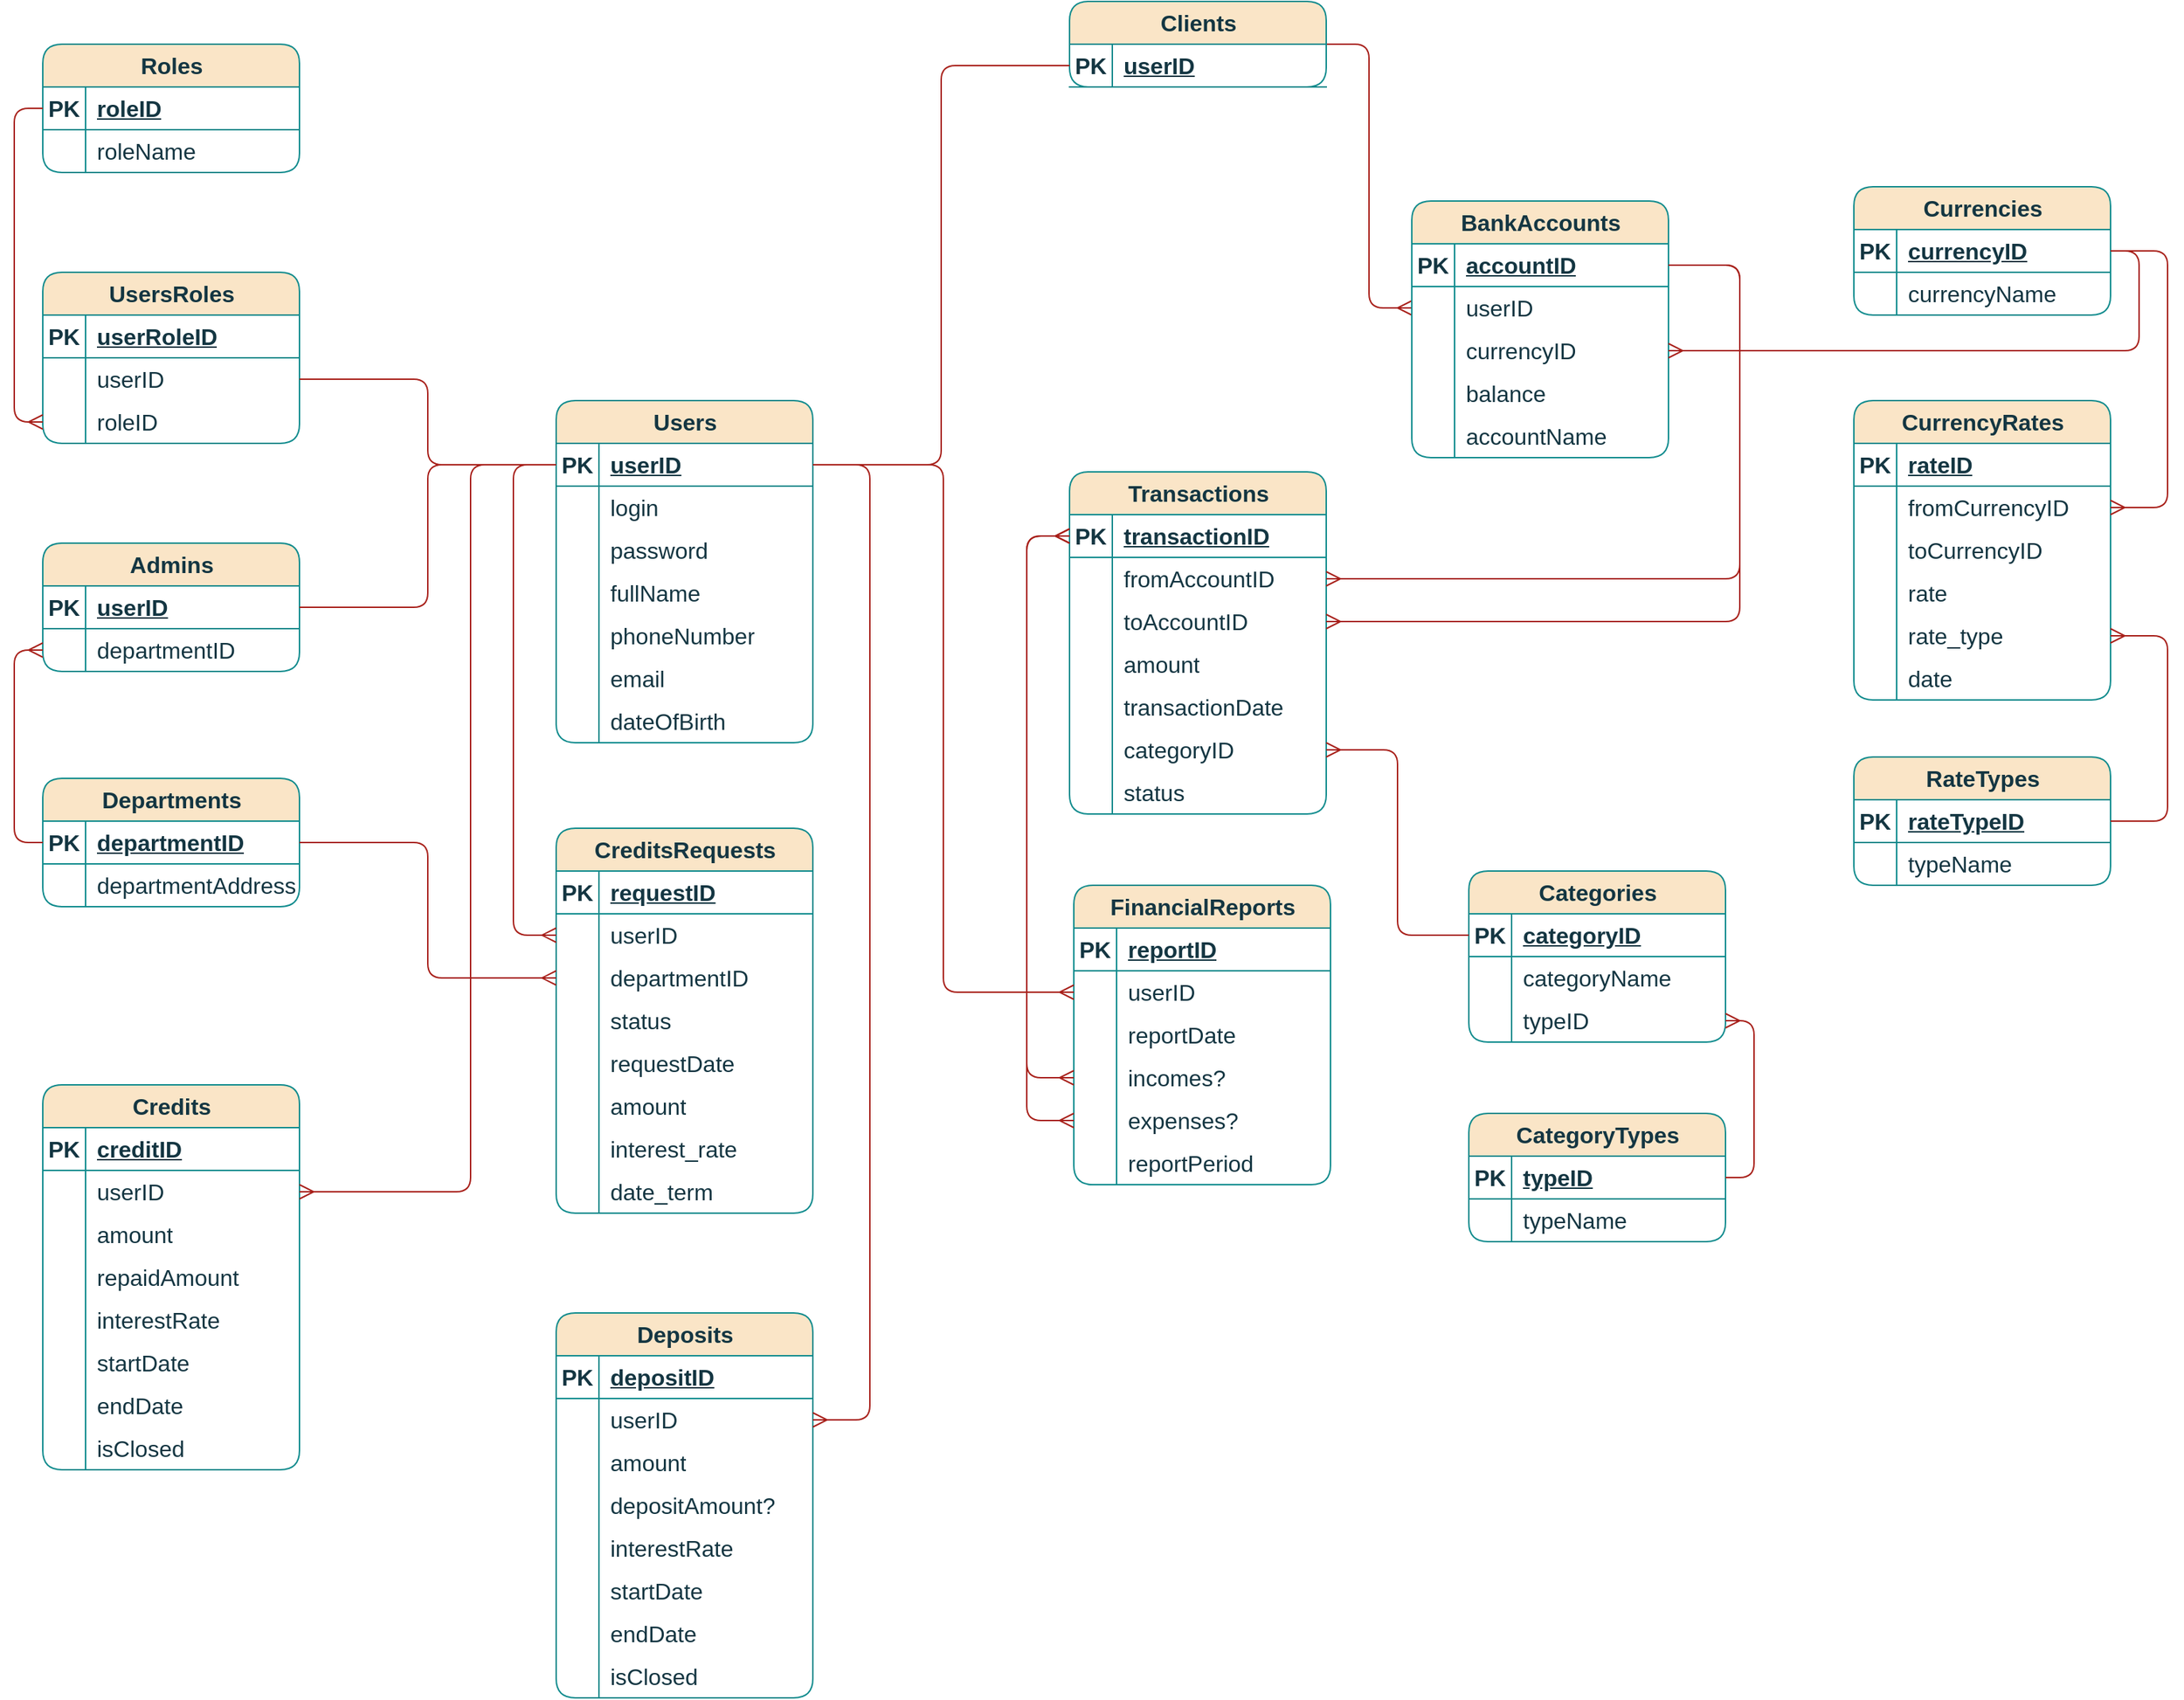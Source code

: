 <mxfile version="22.1.11" type="google">
  <diagram name="Страница — 1" id="i9wGvbr4o1mdSuBDK6Rw">
    <mxGraphModel grid="1" page="1" gridSize="10" guides="1" tooltips="1" connect="1" arrows="1" fold="1" pageScale="1" pageWidth="827" pageHeight="1169" math="0" shadow="0">
      <root>
        <mxCell id="0" />
        <mxCell id="1" parent="0" />
        <mxCell id="svB8QHbS725jNRZZdVG9-83" value="Users" style="shape=table;startSize=30;container=1;collapsible=1;childLayout=tableLayout;fixedRows=1;rowLines=0;fontStyle=1;align=center;resizeLast=1;html=1;fontSize=16;rounded=1;movable=1;resizable=1;rotatable=1;deletable=1;editable=1;locked=0;connectable=1;labelBackgroundColor=none;fillColor=#FAE5C7;strokeColor=#0F8B8D;fontColor=#143642;" vertex="1" parent="1">
          <mxGeometry x="210" y="260" width="180" height="240" as="geometry" />
        </mxCell>
        <mxCell id="svB8QHbS725jNRZZdVG9-84" value="" style="shape=tableRow;horizontal=0;startSize=0;swimlaneHead=0;swimlaneBody=0;fillColor=none;collapsible=0;dropTarget=0;points=[[0,0.5],[1,0.5]];portConstraint=eastwest;top=0;left=0;right=0;bottom=1;fontSize=16;labelBackgroundColor=none;strokeColor=#0F8B8D;fontColor=#143642;" vertex="1" parent="svB8QHbS725jNRZZdVG9-83">
          <mxGeometry y="30" width="180" height="30" as="geometry" />
        </mxCell>
        <mxCell id="svB8QHbS725jNRZZdVG9-85" value="PK" style="shape=partialRectangle;connectable=0;fillColor=none;top=0;left=0;bottom=0;right=0;fontStyle=1;overflow=hidden;whiteSpace=wrap;html=1;fontSize=16;labelBackgroundColor=none;strokeColor=#0F8B8D;fontColor=#143642;" vertex="1" parent="svB8QHbS725jNRZZdVG9-84">
          <mxGeometry width="30" height="30" as="geometry">
            <mxRectangle width="30" height="30" as="alternateBounds" />
          </mxGeometry>
        </mxCell>
        <mxCell id="svB8QHbS725jNRZZdVG9-86" value="userID" style="shape=partialRectangle;connectable=0;fillColor=none;top=0;left=0;bottom=0;right=0;align=left;spacingLeft=6;fontStyle=5;overflow=hidden;whiteSpace=wrap;html=1;fontSize=16;labelBackgroundColor=none;strokeColor=#0F8B8D;fontColor=#143642;" vertex="1" parent="svB8QHbS725jNRZZdVG9-84">
          <mxGeometry x="30" width="150" height="30" as="geometry">
            <mxRectangle width="150" height="30" as="alternateBounds" />
          </mxGeometry>
        </mxCell>
        <mxCell id="svB8QHbS725jNRZZdVG9-87" value="" style="shape=tableRow;horizontal=0;startSize=0;swimlaneHead=0;swimlaneBody=0;fillColor=none;collapsible=0;dropTarget=0;points=[[0,0.5],[1,0.5]];portConstraint=eastwest;top=0;left=0;right=0;bottom=0;fontSize=16;labelBackgroundColor=none;strokeColor=#0F8B8D;fontColor=#143642;" vertex="1" parent="svB8QHbS725jNRZZdVG9-83">
          <mxGeometry y="60" width="180" height="30" as="geometry" />
        </mxCell>
        <mxCell id="svB8QHbS725jNRZZdVG9-88" value="" style="shape=partialRectangle;connectable=0;fillColor=none;top=0;left=0;bottom=0;right=0;editable=1;overflow=hidden;whiteSpace=wrap;html=1;fontSize=16;labelBackgroundColor=none;strokeColor=#0F8B8D;fontColor=#143642;" vertex="1" parent="svB8QHbS725jNRZZdVG9-87">
          <mxGeometry width="30" height="30" as="geometry">
            <mxRectangle width="30" height="30" as="alternateBounds" />
          </mxGeometry>
        </mxCell>
        <mxCell id="svB8QHbS725jNRZZdVG9-89" value="login" style="shape=partialRectangle;connectable=0;fillColor=none;top=0;left=0;bottom=0;right=0;align=left;spacingLeft=6;overflow=hidden;whiteSpace=wrap;html=1;fontSize=16;labelBackgroundColor=none;strokeColor=#0F8B8D;fontColor=#143642;" vertex="1" parent="svB8QHbS725jNRZZdVG9-87">
          <mxGeometry x="30" width="150" height="30" as="geometry">
            <mxRectangle width="150" height="30" as="alternateBounds" />
          </mxGeometry>
        </mxCell>
        <mxCell id="svB8QHbS725jNRZZdVG9-90" value="" style="shape=tableRow;horizontal=0;startSize=0;swimlaneHead=0;swimlaneBody=0;fillColor=none;collapsible=0;dropTarget=0;points=[[0,0.5],[1,0.5]];portConstraint=eastwest;top=0;left=0;right=0;bottom=0;fontSize=16;labelBackgroundColor=none;strokeColor=#0F8B8D;fontColor=#143642;" vertex="1" parent="svB8QHbS725jNRZZdVG9-83">
          <mxGeometry y="90" width="180" height="30" as="geometry" />
        </mxCell>
        <mxCell id="svB8QHbS725jNRZZdVG9-91" value="" style="shape=partialRectangle;connectable=0;fillColor=none;top=0;left=0;bottom=0;right=0;editable=1;overflow=hidden;whiteSpace=wrap;html=1;fontSize=16;labelBackgroundColor=none;strokeColor=#0F8B8D;fontColor=#143642;" vertex="1" parent="svB8QHbS725jNRZZdVG9-90">
          <mxGeometry width="30" height="30" as="geometry">
            <mxRectangle width="30" height="30" as="alternateBounds" />
          </mxGeometry>
        </mxCell>
        <mxCell id="svB8QHbS725jNRZZdVG9-92" value="password" style="shape=partialRectangle;connectable=0;fillColor=none;top=0;left=0;bottom=0;right=0;align=left;spacingLeft=6;overflow=hidden;whiteSpace=wrap;html=1;fontSize=16;labelBackgroundColor=none;strokeColor=#0F8B8D;fontColor=#143642;" vertex="1" parent="svB8QHbS725jNRZZdVG9-90">
          <mxGeometry x="30" width="150" height="30" as="geometry">
            <mxRectangle width="150" height="30" as="alternateBounds" />
          </mxGeometry>
        </mxCell>
        <mxCell id="svB8QHbS725jNRZZdVG9-93" value="" style="shape=tableRow;horizontal=0;startSize=0;swimlaneHead=0;swimlaneBody=0;fillColor=none;collapsible=0;dropTarget=0;points=[[0,0.5],[1,0.5]];portConstraint=eastwest;top=0;left=0;right=0;bottom=0;fontSize=16;labelBackgroundColor=none;strokeColor=#0F8B8D;fontColor=#143642;" vertex="1" parent="svB8QHbS725jNRZZdVG9-83">
          <mxGeometry y="120" width="180" height="30" as="geometry" />
        </mxCell>
        <mxCell id="svB8QHbS725jNRZZdVG9-94" value="" style="shape=partialRectangle;connectable=0;fillColor=none;top=0;left=0;bottom=0;right=0;editable=1;overflow=hidden;whiteSpace=wrap;html=1;fontSize=16;labelBackgroundColor=none;strokeColor=#0F8B8D;fontColor=#143642;" vertex="1" parent="svB8QHbS725jNRZZdVG9-93">
          <mxGeometry width="30" height="30" as="geometry">
            <mxRectangle width="30" height="30" as="alternateBounds" />
          </mxGeometry>
        </mxCell>
        <mxCell id="svB8QHbS725jNRZZdVG9-95" value="fullName" style="shape=partialRectangle;connectable=0;fillColor=none;top=0;left=0;bottom=0;right=0;align=left;spacingLeft=6;overflow=hidden;whiteSpace=wrap;html=1;fontSize=16;labelBackgroundColor=none;strokeColor=#0F8B8D;fontColor=#143642;" vertex="1" parent="svB8QHbS725jNRZZdVG9-93">
          <mxGeometry x="30" width="150" height="30" as="geometry">
            <mxRectangle width="150" height="30" as="alternateBounds" />
          </mxGeometry>
        </mxCell>
        <mxCell id="svB8QHbS725jNRZZdVG9-124" value="" style="shape=tableRow;horizontal=0;startSize=0;swimlaneHead=0;swimlaneBody=0;fillColor=none;collapsible=0;dropTarget=0;points=[[0,0.5],[1,0.5]];portConstraint=eastwest;top=0;left=0;right=0;bottom=0;fontSize=16;labelBackgroundColor=none;strokeColor=#0F8B8D;fontColor=#143642;" vertex="1" parent="svB8QHbS725jNRZZdVG9-83">
          <mxGeometry y="150" width="180" height="30" as="geometry" />
        </mxCell>
        <mxCell id="svB8QHbS725jNRZZdVG9-125" value="" style="shape=partialRectangle;connectable=0;fillColor=none;top=0;left=0;bottom=0;right=0;editable=1;overflow=hidden;whiteSpace=wrap;html=1;fontSize=16;labelBackgroundColor=none;strokeColor=#0F8B8D;fontColor=#143642;" vertex="1" parent="svB8QHbS725jNRZZdVG9-124">
          <mxGeometry width="30" height="30" as="geometry">
            <mxRectangle width="30" height="30" as="alternateBounds" />
          </mxGeometry>
        </mxCell>
        <mxCell id="svB8QHbS725jNRZZdVG9-126" value="phoneNumber" style="shape=partialRectangle;connectable=0;fillColor=none;top=0;left=0;bottom=0;right=0;align=left;spacingLeft=6;overflow=hidden;whiteSpace=wrap;html=1;fontSize=16;labelBackgroundColor=none;strokeColor=#0F8B8D;fontColor=#143642;" vertex="1" parent="svB8QHbS725jNRZZdVG9-124">
          <mxGeometry x="30" width="150" height="30" as="geometry">
            <mxRectangle width="150" height="30" as="alternateBounds" />
          </mxGeometry>
        </mxCell>
        <mxCell id="svB8QHbS725jNRZZdVG9-143" value="" style="shape=tableRow;horizontal=0;startSize=0;swimlaneHead=0;swimlaneBody=0;fillColor=none;collapsible=0;dropTarget=0;points=[[0,0.5],[1,0.5]];portConstraint=eastwest;top=0;left=0;right=0;bottom=0;fontSize=16;labelBackgroundColor=none;strokeColor=#0F8B8D;fontColor=#143642;" vertex="1" parent="svB8QHbS725jNRZZdVG9-83">
          <mxGeometry y="180" width="180" height="30" as="geometry" />
        </mxCell>
        <mxCell id="svB8QHbS725jNRZZdVG9-144" value="" style="shape=partialRectangle;connectable=0;fillColor=none;top=0;left=0;bottom=0;right=0;editable=1;overflow=hidden;whiteSpace=wrap;html=1;fontSize=16;labelBackgroundColor=none;strokeColor=#0F8B8D;fontColor=#143642;" vertex="1" parent="svB8QHbS725jNRZZdVG9-143">
          <mxGeometry width="30" height="30" as="geometry">
            <mxRectangle width="30" height="30" as="alternateBounds" />
          </mxGeometry>
        </mxCell>
        <mxCell id="svB8QHbS725jNRZZdVG9-145" value="email" style="shape=partialRectangle;connectable=0;fillColor=none;top=0;left=0;bottom=0;right=0;align=left;spacingLeft=6;overflow=hidden;whiteSpace=wrap;html=1;fontSize=16;labelBackgroundColor=none;strokeColor=#0F8B8D;fontColor=#143642;" vertex="1" parent="svB8QHbS725jNRZZdVG9-143">
          <mxGeometry x="30" width="150" height="30" as="geometry">
            <mxRectangle width="150" height="30" as="alternateBounds" />
          </mxGeometry>
        </mxCell>
        <mxCell id="svB8QHbS725jNRZZdVG9-146" value="" style="shape=tableRow;horizontal=0;startSize=0;swimlaneHead=0;swimlaneBody=0;fillColor=none;collapsible=0;dropTarget=0;points=[[0,0.5],[1,0.5]];portConstraint=eastwest;top=0;left=0;right=0;bottom=0;fontSize=16;labelBackgroundColor=none;strokeColor=#0F8B8D;fontColor=#143642;" vertex="1" parent="svB8QHbS725jNRZZdVG9-83">
          <mxGeometry y="210" width="180" height="30" as="geometry" />
        </mxCell>
        <mxCell id="svB8QHbS725jNRZZdVG9-147" value="" style="shape=partialRectangle;connectable=0;fillColor=none;top=0;left=0;bottom=0;right=0;editable=1;overflow=hidden;whiteSpace=wrap;html=1;fontSize=16;labelBackgroundColor=none;strokeColor=#0F8B8D;fontColor=#143642;" vertex="1" parent="svB8QHbS725jNRZZdVG9-146">
          <mxGeometry width="30" height="30" as="geometry">
            <mxRectangle width="30" height="30" as="alternateBounds" />
          </mxGeometry>
        </mxCell>
        <mxCell id="svB8QHbS725jNRZZdVG9-148" value="dateOfBirth" style="shape=partialRectangle;connectable=0;fillColor=none;top=0;left=0;bottom=0;right=0;align=left;spacingLeft=6;overflow=hidden;whiteSpace=wrap;html=1;fontSize=16;labelBackgroundColor=none;strokeColor=#0F8B8D;fontColor=#143642;" vertex="1" parent="svB8QHbS725jNRZZdVG9-146">
          <mxGeometry x="30" width="150" height="30" as="geometry">
            <mxRectangle width="150" height="30" as="alternateBounds" />
          </mxGeometry>
        </mxCell>
        <mxCell id="svB8QHbS725jNRZZdVG9-149" value="UsersRoles" style="shape=table;startSize=30;container=1;collapsible=1;childLayout=tableLayout;fixedRows=1;rowLines=0;fontStyle=1;align=center;resizeLast=1;html=1;fontSize=16;rounded=1;labelBackgroundColor=none;fillColor=#FAE5C7;strokeColor=#0F8B8D;fontColor=#143642;" vertex="1" parent="1">
          <mxGeometry x="-150" y="170" width="180" height="120" as="geometry" />
        </mxCell>
        <mxCell id="svB8QHbS725jNRZZdVG9-150" value="" style="shape=tableRow;horizontal=0;startSize=0;swimlaneHead=0;swimlaneBody=0;fillColor=none;collapsible=0;dropTarget=0;points=[[0,0.5],[1,0.5]];portConstraint=eastwest;top=0;left=0;right=0;bottom=1;fontSize=16;labelBackgroundColor=none;strokeColor=#0F8B8D;fontColor=#143642;" vertex="1" parent="svB8QHbS725jNRZZdVG9-149">
          <mxGeometry y="30" width="180" height="30" as="geometry" />
        </mxCell>
        <mxCell id="svB8QHbS725jNRZZdVG9-151" value="PK" style="shape=partialRectangle;connectable=0;fillColor=none;top=0;left=0;bottom=0;right=0;fontStyle=1;overflow=hidden;whiteSpace=wrap;html=1;fontSize=16;labelBackgroundColor=none;strokeColor=#0F8B8D;fontColor=#143642;" vertex="1" parent="svB8QHbS725jNRZZdVG9-150">
          <mxGeometry width="30" height="30" as="geometry">
            <mxRectangle width="30" height="30" as="alternateBounds" />
          </mxGeometry>
        </mxCell>
        <mxCell id="svB8QHbS725jNRZZdVG9-152" value="userRoleID" style="shape=partialRectangle;connectable=0;fillColor=none;top=0;left=0;bottom=0;right=0;align=left;spacingLeft=6;fontStyle=5;overflow=hidden;whiteSpace=wrap;html=1;fontSize=16;labelBackgroundColor=none;strokeColor=#0F8B8D;fontColor=#143642;" vertex="1" parent="svB8QHbS725jNRZZdVG9-150">
          <mxGeometry x="30" width="150" height="30" as="geometry">
            <mxRectangle width="150" height="30" as="alternateBounds" />
          </mxGeometry>
        </mxCell>
        <mxCell id="svB8QHbS725jNRZZdVG9-153" value="" style="shape=tableRow;horizontal=0;startSize=0;swimlaneHead=0;swimlaneBody=0;fillColor=none;collapsible=0;dropTarget=0;points=[[0,0.5],[1,0.5]];portConstraint=eastwest;top=0;left=0;right=0;bottom=0;fontSize=16;labelBackgroundColor=none;strokeColor=#0F8B8D;fontColor=#143642;" vertex="1" parent="svB8QHbS725jNRZZdVG9-149">
          <mxGeometry y="60" width="180" height="30" as="geometry" />
        </mxCell>
        <mxCell id="svB8QHbS725jNRZZdVG9-154" value="" style="shape=partialRectangle;connectable=0;fillColor=none;top=0;left=0;bottom=0;right=0;editable=1;overflow=hidden;whiteSpace=wrap;html=1;fontSize=16;labelBackgroundColor=none;strokeColor=#0F8B8D;fontColor=#143642;" vertex="1" parent="svB8QHbS725jNRZZdVG9-153">
          <mxGeometry width="30" height="30" as="geometry">
            <mxRectangle width="30" height="30" as="alternateBounds" />
          </mxGeometry>
        </mxCell>
        <mxCell id="svB8QHbS725jNRZZdVG9-155" value="userID" style="shape=partialRectangle;connectable=0;fillColor=none;top=0;left=0;bottom=0;right=0;align=left;spacingLeft=6;overflow=hidden;whiteSpace=wrap;html=1;fontSize=16;labelBackgroundColor=none;strokeColor=#0F8B8D;fontColor=#143642;" vertex="1" parent="svB8QHbS725jNRZZdVG9-153">
          <mxGeometry x="30" width="150" height="30" as="geometry">
            <mxRectangle width="150" height="30" as="alternateBounds" />
          </mxGeometry>
        </mxCell>
        <mxCell id="svB8QHbS725jNRZZdVG9-156" value="" style="shape=tableRow;horizontal=0;startSize=0;swimlaneHead=0;swimlaneBody=0;fillColor=none;collapsible=0;dropTarget=0;points=[[0,0.5],[1,0.5]];portConstraint=eastwest;top=0;left=0;right=0;bottom=0;fontSize=16;labelBackgroundColor=none;strokeColor=#0F8B8D;fontColor=#143642;" vertex="1" parent="svB8QHbS725jNRZZdVG9-149">
          <mxGeometry y="90" width="180" height="30" as="geometry" />
        </mxCell>
        <mxCell id="svB8QHbS725jNRZZdVG9-157" value="" style="shape=partialRectangle;connectable=0;fillColor=none;top=0;left=0;bottom=0;right=0;editable=1;overflow=hidden;whiteSpace=wrap;html=1;fontSize=16;labelBackgroundColor=none;strokeColor=#0F8B8D;fontColor=#143642;" vertex="1" parent="svB8QHbS725jNRZZdVG9-156">
          <mxGeometry width="30" height="30" as="geometry">
            <mxRectangle width="30" height="30" as="alternateBounds" />
          </mxGeometry>
        </mxCell>
        <mxCell id="svB8QHbS725jNRZZdVG9-158" value="roleID" style="shape=partialRectangle;connectable=0;fillColor=none;top=0;left=0;bottom=0;right=0;align=left;spacingLeft=6;overflow=hidden;whiteSpace=wrap;html=1;fontSize=16;labelBackgroundColor=none;strokeColor=#0F8B8D;fontColor=#143642;" vertex="1" parent="svB8QHbS725jNRZZdVG9-156">
          <mxGeometry x="30" width="150" height="30" as="geometry">
            <mxRectangle width="150" height="30" as="alternateBounds" />
          </mxGeometry>
        </mxCell>
        <mxCell id="lYnB8TeX780SH5TrFgN2-44" style="edgeStyle=orthogonalEdgeStyle;rounded=1;orthogonalLoop=1;jettySize=auto;html=1;exitX=1;exitY=0.5;exitDx=0;exitDy=0;entryX=0;entryY=0.5;entryDx=0;entryDy=0;strokeColor=#A8201A;fontSize=12;fontColor=#143642;startSize=8;endSize=8;fillColor=#FAE5C7;endArrow=ERmany;endFill=0;" edge="1" parent="1" source="svB8QHbS725jNRZZdVG9-171" target="svB8QHbS725jNRZZdVG9-237">
          <mxGeometry relative="1" as="geometry" />
        </mxCell>
        <mxCell id="svB8QHbS725jNRZZdVG9-171" value="Clients" style="shape=table;startSize=30;container=1;collapsible=1;childLayout=tableLayout;fixedRows=1;rowLines=0;fontStyle=1;align=center;resizeLast=1;html=1;fontSize=16;rounded=1;labelBackgroundColor=none;fillColor=#FAE5C7;strokeColor=#0F8B8D;fontColor=#143642;" vertex="1" parent="1">
          <mxGeometry x="570" y="-20" width="180" height="60" as="geometry" />
        </mxCell>
        <mxCell id="svB8QHbS725jNRZZdVG9-172" value="" style="shape=tableRow;horizontal=0;startSize=0;swimlaneHead=0;swimlaneBody=0;fillColor=none;collapsible=0;dropTarget=0;points=[[0,0.5],[1,0.5]];portConstraint=eastwest;top=0;left=0;right=0;bottom=1;fontSize=16;labelBackgroundColor=none;strokeColor=#0F8B8D;fontColor=#143642;" vertex="1" parent="svB8QHbS725jNRZZdVG9-171">
          <mxGeometry y="30" width="180" height="30" as="geometry" />
        </mxCell>
        <mxCell id="svB8QHbS725jNRZZdVG9-173" value="PK" style="shape=partialRectangle;connectable=0;fillColor=none;top=0;left=0;bottom=0;right=0;fontStyle=1;overflow=hidden;whiteSpace=wrap;html=1;fontSize=16;labelBackgroundColor=none;strokeColor=#0F8B8D;fontColor=#143642;" vertex="1" parent="svB8QHbS725jNRZZdVG9-172">
          <mxGeometry width="30" height="30" as="geometry">
            <mxRectangle width="30" height="30" as="alternateBounds" />
          </mxGeometry>
        </mxCell>
        <mxCell id="svB8QHbS725jNRZZdVG9-174" value="userID" style="shape=partialRectangle;connectable=0;fillColor=none;top=0;left=0;bottom=0;right=0;align=left;spacingLeft=6;fontStyle=5;overflow=hidden;whiteSpace=wrap;html=1;fontSize=16;labelBackgroundColor=none;strokeColor=#0F8B8D;fontColor=#143642;" vertex="1" parent="svB8QHbS725jNRZZdVG9-172">
          <mxGeometry x="30" width="150" height="30" as="geometry">
            <mxRectangle width="150" height="30" as="alternateBounds" />
          </mxGeometry>
        </mxCell>
        <mxCell id="svB8QHbS725jNRZZdVG9-193" value="Roles" style="shape=table;startSize=30;container=1;collapsible=1;childLayout=tableLayout;fixedRows=1;rowLines=0;fontStyle=1;align=center;resizeLast=1;html=1;fontSize=16;rounded=1;labelBackgroundColor=none;fillColor=#FAE5C7;strokeColor=#0F8B8D;fontColor=#143642;" vertex="1" parent="1">
          <mxGeometry x="-150" y="10" width="180" height="90" as="geometry" />
        </mxCell>
        <mxCell id="svB8QHbS725jNRZZdVG9-194" value="" style="shape=tableRow;horizontal=0;startSize=0;swimlaneHead=0;swimlaneBody=0;fillColor=none;collapsible=0;dropTarget=0;points=[[0,0.5],[1,0.5]];portConstraint=eastwest;top=0;left=0;right=0;bottom=1;fontSize=16;labelBackgroundColor=none;strokeColor=#0F8B8D;fontColor=#143642;" vertex="1" parent="svB8QHbS725jNRZZdVG9-193">
          <mxGeometry y="30" width="180" height="30" as="geometry" />
        </mxCell>
        <mxCell id="svB8QHbS725jNRZZdVG9-195" value="PK" style="shape=partialRectangle;connectable=0;fillColor=none;top=0;left=0;bottom=0;right=0;fontStyle=1;overflow=hidden;whiteSpace=wrap;html=1;fontSize=16;labelBackgroundColor=none;strokeColor=#0F8B8D;fontColor=#143642;" vertex="1" parent="svB8QHbS725jNRZZdVG9-194">
          <mxGeometry width="30" height="30" as="geometry">
            <mxRectangle width="30" height="30" as="alternateBounds" />
          </mxGeometry>
        </mxCell>
        <mxCell id="svB8QHbS725jNRZZdVG9-196" value="roleID" style="shape=partialRectangle;connectable=0;fillColor=none;top=0;left=0;bottom=0;right=0;align=left;spacingLeft=6;fontStyle=5;overflow=hidden;whiteSpace=wrap;html=1;fontSize=16;labelBackgroundColor=none;strokeColor=#0F8B8D;fontColor=#143642;" vertex="1" parent="svB8QHbS725jNRZZdVG9-194">
          <mxGeometry x="30" width="150" height="30" as="geometry">
            <mxRectangle width="150" height="30" as="alternateBounds" />
          </mxGeometry>
        </mxCell>
        <mxCell id="svB8QHbS725jNRZZdVG9-200" value="" style="shape=tableRow;horizontal=0;startSize=0;swimlaneHead=0;swimlaneBody=0;fillColor=none;collapsible=0;dropTarget=0;points=[[0,0.5],[1,0.5]];portConstraint=eastwest;top=0;left=0;right=0;bottom=0;fontSize=16;labelBackgroundColor=none;strokeColor=#0F8B8D;fontColor=#143642;" vertex="1" parent="svB8QHbS725jNRZZdVG9-193">
          <mxGeometry y="60" width="180" height="30" as="geometry" />
        </mxCell>
        <mxCell id="svB8QHbS725jNRZZdVG9-201" value="" style="shape=partialRectangle;connectable=0;fillColor=none;top=0;left=0;bottom=0;right=0;editable=1;overflow=hidden;whiteSpace=wrap;html=1;fontSize=16;labelBackgroundColor=none;strokeColor=#0F8B8D;fontColor=#143642;" vertex="1" parent="svB8QHbS725jNRZZdVG9-200">
          <mxGeometry width="30" height="30" as="geometry">
            <mxRectangle width="30" height="30" as="alternateBounds" />
          </mxGeometry>
        </mxCell>
        <mxCell id="svB8QHbS725jNRZZdVG9-202" value="roleName" style="shape=partialRectangle;connectable=0;fillColor=none;top=0;left=0;bottom=0;right=0;align=left;spacingLeft=6;overflow=hidden;whiteSpace=wrap;html=1;fontSize=16;labelBackgroundColor=none;strokeColor=#0F8B8D;fontColor=#143642;" vertex="1" parent="svB8QHbS725jNRZZdVG9-200">
          <mxGeometry x="30" width="150" height="30" as="geometry">
            <mxRectangle width="150" height="30" as="alternateBounds" />
          </mxGeometry>
        </mxCell>
        <mxCell id="svB8QHbS725jNRZZdVG9-203" value="Admins" style="shape=table;startSize=30;container=1;collapsible=1;childLayout=tableLayout;fixedRows=1;rowLines=0;fontStyle=1;align=center;resizeLast=1;html=1;fontSize=16;rounded=1;labelBackgroundColor=none;fillColor=#FAE5C7;strokeColor=#0F8B8D;fontColor=#143642;" vertex="1" parent="1">
          <mxGeometry x="-150" y="360" width="180" height="90" as="geometry" />
        </mxCell>
        <mxCell id="svB8QHbS725jNRZZdVG9-204" value="" style="shape=tableRow;horizontal=0;startSize=0;swimlaneHead=0;swimlaneBody=0;fillColor=none;collapsible=0;dropTarget=0;points=[[0,0.5],[1,0.5]];portConstraint=eastwest;top=0;left=0;right=0;bottom=1;fontSize=16;labelBackgroundColor=none;strokeColor=#0F8B8D;fontColor=#143642;" vertex="1" parent="svB8QHbS725jNRZZdVG9-203">
          <mxGeometry y="30" width="180" height="30" as="geometry" />
        </mxCell>
        <mxCell id="svB8QHbS725jNRZZdVG9-205" value="PK" style="shape=partialRectangle;connectable=0;fillColor=none;top=0;left=0;bottom=0;right=0;fontStyle=1;overflow=hidden;whiteSpace=wrap;html=1;fontSize=16;labelBackgroundColor=none;strokeColor=#0F8B8D;fontColor=#143642;" vertex="1" parent="svB8QHbS725jNRZZdVG9-204">
          <mxGeometry width="30" height="30" as="geometry">
            <mxRectangle width="30" height="30" as="alternateBounds" />
          </mxGeometry>
        </mxCell>
        <mxCell id="svB8QHbS725jNRZZdVG9-206" value="userID" style="shape=partialRectangle;connectable=0;fillColor=none;top=0;left=0;bottom=0;right=0;align=left;spacingLeft=6;fontStyle=5;overflow=hidden;whiteSpace=wrap;html=1;fontSize=16;labelBackgroundColor=none;strokeColor=#0F8B8D;fontColor=#143642;" vertex="1" parent="svB8QHbS725jNRZZdVG9-204">
          <mxGeometry x="30" width="150" height="30" as="geometry">
            <mxRectangle width="150" height="30" as="alternateBounds" />
          </mxGeometry>
        </mxCell>
        <mxCell id="svB8QHbS725jNRZZdVG9-207" value="" style="shape=tableRow;horizontal=0;startSize=0;swimlaneHead=0;swimlaneBody=0;fillColor=none;collapsible=0;dropTarget=0;points=[[0,0.5],[1,0.5]];portConstraint=eastwest;top=0;left=0;right=0;bottom=0;fontSize=16;labelBackgroundColor=none;strokeColor=#0F8B8D;fontColor=#143642;" vertex="1" parent="svB8QHbS725jNRZZdVG9-203">
          <mxGeometry y="60" width="180" height="30" as="geometry" />
        </mxCell>
        <mxCell id="svB8QHbS725jNRZZdVG9-208" value="" style="shape=partialRectangle;connectable=0;fillColor=none;top=0;left=0;bottom=0;right=0;editable=1;overflow=hidden;whiteSpace=wrap;html=1;fontSize=16;labelBackgroundColor=none;strokeColor=#0F8B8D;fontColor=#143642;" vertex="1" parent="svB8QHbS725jNRZZdVG9-207">
          <mxGeometry width="30" height="30" as="geometry">
            <mxRectangle width="30" height="30" as="alternateBounds" />
          </mxGeometry>
        </mxCell>
        <mxCell id="svB8QHbS725jNRZZdVG9-209" value="departmentID" style="shape=partialRectangle;connectable=0;fillColor=none;top=0;left=0;bottom=0;right=0;align=left;spacingLeft=6;overflow=hidden;whiteSpace=wrap;html=1;fontSize=16;labelBackgroundColor=none;strokeColor=#0F8B8D;fontColor=#143642;" vertex="1" parent="svB8QHbS725jNRZZdVG9-207">
          <mxGeometry x="30" width="150" height="30" as="geometry">
            <mxRectangle width="150" height="30" as="alternateBounds" />
          </mxGeometry>
        </mxCell>
        <mxCell id="svB8QHbS725jNRZZdVG9-210" value="Departments" style="shape=table;startSize=30;container=1;collapsible=1;childLayout=tableLayout;fixedRows=1;rowLines=0;fontStyle=1;align=center;resizeLast=1;html=1;fontSize=16;rounded=1;labelBackgroundColor=none;fillColor=#FAE5C7;strokeColor=#0F8B8D;fontColor=#143642;" vertex="1" parent="1">
          <mxGeometry x="-150" y="525" width="180" height="90" as="geometry" />
        </mxCell>
        <mxCell id="svB8QHbS725jNRZZdVG9-211" value="" style="shape=tableRow;horizontal=0;startSize=0;swimlaneHead=0;swimlaneBody=0;fillColor=none;collapsible=0;dropTarget=0;points=[[0,0.5],[1,0.5]];portConstraint=eastwest;top=0;left=0;right=0;bottom=1;fontSize=16;labelBackgroundColor=none;strokeColor=#0F8B8D;fontColor=#143642;" vertex="1" parent="svB8QHbS725jNRZZdVG9-210">
          <mxGeometry y="30" width="180" height="30" as="geometry" />
        </mxCell>
        <mxCell id="svB8QHbS725jNRZZdVG9-212" value="PK" style="shape=partialRectangle;connectable=0;fillColor=none;top=0;left=0;bottom=0;right=0;fontStyle=1;overflow=hidden;whiteSpace=wrap;html=1;fontSize=16;labelBackgroundColor=none;strokeColor=#0F8B8D;fontColor=#143642;" vertex="1" parent="svB8QHbS725jNRZZdVG9-211">
          <mxGeometry width="30" height="30" as="geometry">
            <mxRectangle width="30" height="30" as="alternateBounds" />
          </mxGeometry>
        </mxCell>
        <mxCell id="svB8QHbS725jNRZZdVG9-213" value="departmentID" style="shape=partialRectangle;connectable=0;fillColor=none;top=0;left=0;bottom=0;right=0;align=left;spacingLeft=6;fontStyle=5;overflow=hidden;whiteSpace=wrap;html=1;fontSize=16;labelBackgroundColor=none;strokeColor=#0F8B8D;fontColor=#143642;" vertex="1" parent="svB8QHbS725jNRZZdVG9-211">
          <mxGeometry x="30" width="150" height="30" as="geometry">
            <mxRectangle width="150" height="30" as="alternateBounds" />
          </mxGeometry>
        </mxCell>
        <mxCell id="svB8QHbS725jNRZZdVG9-217" value="" style="shape=tableRow;horizontal=0;startSize=0;swimlaneHead=0;swimlaneBody=0;fillColor=none;collapsible=0;dropTarget=0;points=[[0,0.5],[1,0.5]];portConstraint=eastwest;top=0;left=0;right=0;bottom=0;fontSize=16;labelBackgroundColor=none;strokeColor=#0F8B8D;fontColor=#143642;" vertex="1" parent="svB8QHbS725jNRZZdVG9-210">
          <mxGeometry y="60" width="180" height="30" as="geometry" />
        </mxCell>
        <mxCell id="svB8QHbS725jNRZZdVG9-218" value="" style="shape=partialRectangle;connectable=0;fillColor=none;top=0;left=0;bottom=0;right=0;editable=1;overflow=hidden;whiteSpace=wrap;html=1;fontSize=16;labelBackgroundColor=none;strokeColor=#0F8B8D;fontColor=#143642;" vertex="1" parent="svB8QHbS725jNRZZdVG9-217">
          <mxGeometry width="30" height="30" as="geometry">
            <mxRectangle width="30" height="30" as="alternateBounds" />
          </mxGeometry>
        </mxCell>
        <mxCell id="svB8QHbS725jNRZZdVG9-219" value="departmentAddress" style="shape=partialRectangle;connectable=0;fillColor=none;top=0;left=0;bottom=0;right=0;align=left;spacingLeft=6;overflow=hidden;whiteSpace=wrap;html=1;fontSize=16;labelBackgroundColor=none;strokeColor=#0F8B8D;fontColor=#143642;" vertex="1" parent="svB8QHbS725jNRZZdVG9-217">
          <mxGeometry x="30" width="150" height="30" as="geometry">
            <mxRectangle width="150" height="30" as="alternateBounds" />
          </mxGeometry>
        </mxCell>
        <mxCell id="svB8QHbS725jNRZZdVG9-220" value="CurrencyRates" style="shape=table;startSize=30;container=1;collapsible=1;childLayout=tableLayout;fixedRows=1;rowLines=0;fontStyle=1;align=center;resizeLast=1;html=1;fontSize=16;rounded=1;labelBackgroundColor=none;fillColor=#FAE5C7;strokeColor=#0F8B8D;fontColor=#143642;" vertex="1" parent="1">
          <mxGeometry x="1120" y="260" width="180" height="210" as="geometry" />
        </mxCell>
        <mxCell id="svB8QHbS725jNRZZdVG9-221" value="" style="shape=tableRow;horizontal=0;startSize=0;swimlaneHead=0;swimlaneBody=0;fillColor=none;collapsible=0;dropTarget=0;points=[[0,0.5],[1,0.5]];portConstraint=eastwest;top=0;left=0;right=0;bottom=1;fontSize=16;labelBackgroundColor=none;strokeColor=#0F8B8D;fontColor=#143642;" vertex="1" parent="svB8QHbS725jNRZZdVG9-220">
          <mxGeometry y="30" width="180" height="30" as="geometry" />
        </mxCell>
        <mxCell id="svB8QHbS725jNRZZdVG9-222" value="PK" style="shape=partialRectangle;connectable=0;fillColor=none;top=0;left=0;bottom=0;right=0;fontStyle=1;overflow=hidden;whiteSpace=wrap;html=1;fontSize=16;labelBackgroundColor=none;strokeColor=#0F8B8D;fontColor=#143642;" vertex="1" parent="svB8QHbS725jNRZZdVG9-221">
          <mxGeometry width="30" height="30" as="geometry">
            <mxRectangle width="30" height="30" as="alternateBounds" />
          </mxGeometry>
        </mxCell>
        <mxCell id="svB8QHbS725jNRZZdVG9-223" value="rateID" style="shape=partialRectangle;connectable=0;fillColor=none;top=0;left=0;bottom=0;right=0;align=left;spacingLeft=6;fontStyle=5;overflow=hidden;whiteSpace=wrap;html=1;fontSize=16;labelBackgroundColor=none;strokeColor=#0F8B8D;fontColor=#143642;" vertex="1" parent="svB8QHbS725jNRZZdVG9-221">
          <mxGeometry x="30" width="150" height="30" as="geometry">
            <mxRectangle width="150" height="30" as="alternateBounds" />
          </mxGeometry>
        </mxCell>
        <mxCell id="svB8QHbS725jNRZZdVG9-224" value="" style="shape=tableRow;horizontal=0;startSize=0;swimlaneHead=0;swimlaneBody=0;fillColor=none;collapsible=0;dropTarget=0;points=[[0,0.5],[1,0.5]];portConstraint=eastwest;top=0;left=0;right=0;bottom=0;fontSize=16;labelBackgroundColor=none;strokeColor=#0F8B8D;fontColor=#143642;" vertex="1" parent="svB8QHbS725jNRZZdVG9-220">
          <mxGeometry y="60" width="180" height="30" as="geometry" />
        </mxCell>
        <mxCell id="svB8QHbS725jNRZZdVG9-225" value="" style="shape=partialRectangle;connectable=0;fillColor=none;top=0;left=0;bottom=0;right=0;editable=1;overflow=hidden;whiteSpace=wrap;html=1;fontSize=16;labelBackgroundColor=none;strokeColor=#0F8B8D;fontColor=#143642;" vertex="1" parent="svB8QHbS725jNRZZdVG9-224">
          <mxGeometry width="30" height="30" as="geometry">
            <mxRectangle width="30" height="30" as="alternateBounds" />
          </mxGeometry>
        </mxCell>
        <mxCell id="svB8QHbS725jNRZZdVG9-226" value="fromCurrencyID" style="shape=partialRectangle;connectable=0;fillColor=none;top=0;left=0;bottom=0;right=0;align=left;spacingLeft=6;overflow=hidden;whiteSpace=wrap;html=1;fontSize=16;labelBackgroundColor=none;strokeColor=#0F8B8D;fontColor=#143642;" vertex="1" parent="svB8QHbS725jNRZZdVG9-224">
          <mxGeometry x="30" width="150" height="30" as="geometry">
            <mxRectangle width="150" height="30" as="alternateBounds" />
          </mxGeometry>
        </mxCell>
        <mxCell id="syYtHsZVOU9N1LM8en7h-1" value="" style="shape=tableRow;horizontal=0;startSize=0;swimlaneHead=0;swimlaneBody=0;fillColor=none;collapsible=0;dropTarget=0;points=[[0,0.5],[1,0.5]];portConstraint=eastwest;top=0;left=0;right=0;bottom=0;fontSize=16;labelBackgroundColor=none;strokeColor=#0F8B8D;fontColor=#143642;" vertex="1" parent="svB8QHbS725jNRZZdVG9-220">
          <mxGeometry y="90" width="180" height="30" as="geometry" />
        </mxCell>
        <mxCell id="syYtHsZVOU9N1LM8en7h-2" value="" style="shape=partialRectangle;connectable=0;fillColor=none;top=0;left=0;bottom=0;right=0;editable=1;overflow=hidden;whiteSpace=wrap;html=1;fontSize=16;labelBackgroundColor=none;strokeColor=#0F8B8D;fontColor=#143642;" vertex="1" parent="syYtHsZVOU9N1LM8en7h-1">
          <mxGeometry width="30" height="30" as="geometry">
            <mxRectangle width="30" height="30" as="alternateBounds" />
          </mxGeometry>
        </mxCell>
        <mxCell id="syYtHsZVOU9N1LM8en7h-3" value="toCurrencyID" style="shape=partialRectangle;connectable=0;fillColor=none;top=0;left=0;bottom=0;right=0;align=left;spacingLeft=6;overflow=hidden;whiteSpace=wrap;html=1;fontSize=16;labelBackgroundColor=none;strokeColor=#0F8B8D;fontColor=#143642;" vertex="1" parent="syYtHsZVOU9N1LM8en7h-1">
          <mxGeometry x="30" width="150" height="30" as="geometry">
            <mxRectangle width="150" height="30" as="alternateBounds" />
          </mxGeometry>
        </mxCell>
        <mxCell id="syYtHsZVOU9N1LM8en7h-4" value="" style="shape=tableRow;horizontal=0;startSize=0;swimlaneHead=0;swimlaneBody=0;fillColor=none;collapsible=0;dropTarget=0;points=[[0,0.5],[1,0.5]];portConstraint=eastwest;top=0;left=0;right=0;bottom=0;fontSize=16;labelBackgroundColor=none;strokeColor=#0F8B8D;fontColor=#143642;" vertex="1" parent="svB8QHbS725jNRZZdVG9-220">
          <mxGeometry y="120" width="180" height="30" as="geometry" />
        </mxCell>
        <mxCell id="syYtHsZVOU9N1LM8en7h-5" value="" style="shape=partialRectangle;connectable=0;fillColor=none;top=0;left=0;bottom=0;right=0;editable=1;overflow=hidden;whiteSpace=wrap;html=1;fontSize=16;labelBackgroundColor=none;strokeColor=#0F8B8D;fontColor=#143642;" vertex="1" parent="syYtHsZVOU9N1LM8en7h-4">
          <mxGeometry width="30" height="30" as="geometry">
            <mxRectangle width="30" height="30" as="alternateBounds" />
          </mxGeometry>
        </mxCell>
        <mxCell id="syYtHsZVOU9N1LM8en7h-6" value="rate" style="shape=partialRectangle;connectable=0;fillColor=none;top=0;left=0;bottom=0;right=0;align=left;spacingLeft=6;overflow=hidden;whiteSpace=wrap;html=1;fontSize=16;labelBackgroundColor=none;strokeColor=#0F8B8D;fontColor=#143642;" vertex="1" parent="syYtHsZVOU9N1LM8en7h-4">
          <mxGeometry x="30" width="150" height="30" as="geometry">
            <mxRectangle width="150" height="30" as="alternateBounds" />
          </mxGeometry>
        </mxCell>
        <mxCell id="syYtHsZVOU9N1LM8en7h-7" value="" style="shape=tableRow;horizontal=0;startSize=0;swimlaneHead=0;swimlaneBody=0;fillColor=none;collapsible=0;dropTarget=0;points=[[0,0.5],[1,0.5]];portConstraint=eastwest;top=0;left=0;right=0;bottom=0;fontSize=16;labelBackgroundColor=none;strokeColor=#0F8B8D;fontColor=#143642;" vertex="1" parent="svB8QHbS725jNRZZdVG9-220">
          <mxGeometry y="150" width="180" height="30" as="geometry" />
        </mxCell>
        <mxCell id="syYtHsZVOU9N1LM8en7h-8" value="" style="shape=partialRectangle;connectable=0;fillColor=none;top=0;left=0;bottom=0;right=0;editable=1;overflow=hidden;whiteSpace=wrap;html=1;fontSize=16;labelBackgroundColor=none;strokeColor=#0F8B8D;fontColor=#143642;" vertex="1" parent="syYtHsZVOU9N1LM8en7h-7">
          <mxGeometry width="30" height="30" as="geometry">
            <mxRectangle width="30" height="30" as="alternateBounds" />
          </mxGeometry>
        </mxCell>
        <mxCell id="syYtHsZVOU9N1LM8en7h-9" value="rate_type" style="shape=partialRectangle;connectable=0;fillColor=none;top=0;left=0;bottom=0;right=0;align=left;spacingLeft=6;overflow=hidden;whiteSpace=wrap;html=1;fontSize=16;labelBackgroundColor=none;strokeColor=#0F8B8D;fontColor=#143642;" vertex="1" parent="syYtHsZVOU9N1LM8en7h-7">
          <mxGeometry x="30" width="150" height="30" as="geometry">
            <mxRectangle width="150" height="30" as="alternateBounds" />
          </mxGeometry>
        </mxCell>
        <mxCell id="syYtHsZVOU9N1LM8en7h-10" value="" style="shape=tableRow;horizontal=0;startSize=0;swimlaneHead=0;swimlaneBody=0;fillColor=none;collapsible=0;dropTarget=0;points=[[0,0.5],[1,0.5]];portConstraint=eastwest;top=0;left=0;right=0;bottom=0;fontSize=16;labelBackgroundColor=none;strokeColor=#0F8B8D;fontColor=#143642;" vertex="1" parent="svB8QHbS725jNRZZdVG9-220">
          <mxGeometry y="180" width="180" height="30" as="geometry" />
        </mxCell>
        <mxCell id="syYtHsZVOU9N1LM8en7h-11" value="" style="shape=partialRectangle;connectable=0;fillColor=none;top=0;left=0;bottom=0;right=0;editable=1;overflow=hidden;whiteSpace=wrap;html=1;fontSize=16;labelBackgroundColor=none;strokeColor=#0F8B8D;fontColor=#143642;" vertex="1" parent="syYtHsZVOU9N1LM8en7h-10">
          <mxGeometry width="30" height="30" as="geometry">
            <mxRectangle width="30" height="30" as="alternateBounds" />
          </mxGeometry>
        </mxCell>
        <mxCell id="syYtHsZVOU9N1LM8en7h-12" value="date" style="shape=partialRectangle;connectable=0;fillColor=none;top=0;left=0;bottom=0;right=0;align=left;spacingLeft=6;overflow=hidden;whiteSpace=wrap;html=1;fontSize=16;labelBackgroundColor=none;strokeColor=#0F8B8D;fontColor=#143642;" vertex="1" parent="syYtHsZVOU9N1LM8en7h-10">
          <mxGeometry x="30" width="150" height="30" as="geometry">
            <mxRectangle width="150" height="30" as="alternateBounds" />
          </mxGeometry>
        </mxCell>
        <mxCell id="svB8QHbS725jNRZZdVG9-233" value="BankAccounts" style="shape=table;startSize=30;container=1;collapsible=1;childLayout=tableLayout;fixedRows=1;rowLines=0;fontStyle=1;align=center;resizeLast=1;html=1;fontSize=16;rounded=1;labelBackgroundColor=none;fillColor=#FAE5C7;strokeColor=#0F8B8D;fontColor=#143642;" vertex="1" parent="1">
          <mxGeometry x="810" y="120" width="180" height="180" as="geometry" />
        </mxCell>
        <mxCell id="svB8QHbS725jNRZZdVG9-234" value="" style="shape=tableRow;horizontal=0;startSize=0;swimlaneHead=0;swimlaneBody=0;fillColor=none;collapsible=0;dropTarget=0;points=[[0,0.5],[1,0.5]];portConstraint=eastwest;top=0;left=0;right=0;bottom=1;fontSize=16;labelBackgroundColor=none;strokeColor=#0F8B8D;fontColor=#143642;" vertex="1" parent="svB8QHbS725jNRZZdVG9-233">
          <mxGeometry y="30" width="180" height="30" as="geometry" />
        </mxCell>
        <mxCell id="svB8QHbS725jNRZZdVG9-235" value="PK" style="shape=partialRectangle;connectable=0;fillColor=none;top=0;left=0;bottom=0;right=0;fontStyle=1;overflow=hidden;whiteSpace=wrap;html=1;fontSize=16;labelBackgroundColor=none;strokeColor=#0F8B8D;fontColor=#143642;" vertex="1" parent="svB8QHbS725jNRZZdVG9-234">
          <mxGeometry width="30" height="30" as="geometry">
            <mxRectangle width="30" height="30" as="alternateBounds" />
          </mxGeometry>
        </mxCell>
        <mxCell id="svB8QHbS725jNRZZdVG9-236" value="accountID" style="shape=partialRectangle;connectable=0;fillColor=none;top=0;left=0;bottom=0;right=0;align=left;spacingLeft=6;fontStyle=5;overflow=hidden;whiteSpace=wrap;html=1;fontSize=16;labelBackgroundColor=none;strokeColor=#0F8B8D;fontColor=#143642;" vertex="1" parent="svB8QHbS725jNRZZdVG9-234">
          <mxGeometry x="30" width="150" height="30" as="geometry">
            <mxRectangle width="150" height="30" as="alternateBounds" />
          </mxGeometry>
        </mxCell>
        <mxCell id="svB8QHbS725jNRZZdVG9-237" value="" style="shape=tableRow;horizontal=0;startSize=0;swimlaneHead=0;swimlaneBody=0;fillColor=none;collapsible=0;dropTarget=0;points=[[0,0.5],[1,0.5]];portConstraint=eastwest;top=0;left=0;right=0;bottom=0;fontSize=16;labelBackgroundColor=none;strokeColor=#0F8B8D;fontColor=#143642;" vertex="1" parent="svB8QHbS725jNRZZdVG9-233">
          <mxGeometry y="60" width="180" height="30" as="geometry" />
        </mxCell>
        <mxCell id="svB8QHbS725jNRZZdVG9-238" value="" style="shape=partialRectangle;connectable=0;fillColor=none;top=0;left=0;bottom=0;right=0;editable=1;overflow=hidden;whiteSpace=wrap;html=1;fontSize=16;labelBackgroundColor=none;strokeColor=#0F8B8D;fontColor=#143642;" vertex="1" parent="svB8QHbS725jNRZZdVG9-237">
          <mxGeometry width="30" height="30" as="geometry">
            <mxRectangle width="30" height="30" as="alternateBounds" />
          </mxGeometry>
        </mxCell>
        <mxCell id="svB8QHbS725jNRZZdVG9-239" value="userID" style="shape=partialRectangle;connectable=0;fillColor=none;top=0;left=0;bottom=0;right=0;align=left;spacingLeft=6;overflow=hidden;whiteSpace=wrap;html=1;fontSize=16;labelBackgroundColor=none;strokeColor=#0F8B8D;fontColor=#143642;" vertex="1" parent="svB8QHbS725jNRZZdVG9-237">
          <mxGeometry x="30" width="150" height="30" as="geometry">
            <mxRectangle width="150" height="30" as="alternateBounds" />
          </mxGeometry>
        </mxCell>
        <mxCell id="svB8QHbS725jNRZZdVG9-240" value="" style="shape=tableRow;horizontal=0;startSize=0;swimlaneHead=0;swimlaneBody=0;fillColor=none;collapsible=0;dropTarget=0;points=[[0,0.5],[1,0.5]];portConstraint=eastwest;top=0;left=0;right=0;bottom=0;fontSize=16;labelBackgroundColor=none;strokeColor=#0F8B8D;fontColor=#143642;" vertex="1" parent="svB8QHbS725jNRZZdVG9-233">
          <mxGeometry y="90" width="180" height="30" as="geometry" />
        </mxCell>
        <mxCell id="svB8QHbS725jNRZZdVG9-241" value="" style="shape=partialRectangle;connectable=0;fillColor=none;top=0;left=0;bottom=0;right=0;editable=1;overflow=hidden;whiteSpace=wrap;html=1;fontSize=16;labelBackgroundColor=none;strokeColor=#0F8B8D;fontColor=#143642;" vertex="1" parent="svB8QHbS725jNRZZdVG9-240">
          <mxGeometry width="30" height="30" as="geometry">
            <mxRectangle width="30" height="30" as="alternateBounds" />
          </mxGeometry>
        </mxCell>
        <mxCell id="svB8QHbS725jNRZZdVG9-242" value="currencyID" style="shape=partialRectangle;connectable=0;fillColor=none;top=0;left=0;bottom=0;right=0;align=left;spacingLeft=6;overflow=hidden;whiteSpace=wrap;html=1;fontSize=16;labelBackgroundColor=none;strokeColor=#0F8B8D;fontColor=#143642;" vertex="1" parent="svB8QHbS725jNRZZdVG9-240">
          <mxGeometry x="30" width="150" height="30" as="geometry">
            <mxRectangle width="150" height="30" as="alternateBounds" />
          </mxGeometry>
        </mxCell>
        <mxCell id="svB8QHbS725jNRZZdVG9-243" value="" style="shape=tableRow;horizontal=0;startSize=0;swimlaneHead=0;swimlaneBody=0;fillColor=none;collapsible=0;dropTarget=0;points=[[0,0.5],[1,0.5]];portConstraint=eastwest;top=0;left=0;right=0;bottom=0;fontSize=16;labelBackgroundColor=none;strokeColor=#0F8B8D;fontColor=#143642;" vertex="1" parent="svB8QHbS725jNRZZdVG9-233">
          <mxGeometry y="120" width="180" height="30" as="geometry" />
        </mxCell>
        <mxCell id="svB8QHbS725jNRZZdVG9-244" value="" style="shape=partialRectangle;connectable=0;fillColor=none;top=0;left=0;bottom=0;right=0;editable=1;overflow=hidden;whiteSpace=wrap;html=1;fontSize=16;labelBackgroundColor=none;strokeColor=#0F8B8D;fontColor=#143642;" vertex="1" parent="svB8QHbS725jNRZZdVG9-243">
          <mxGeometry width="30" height="30" as="geometry">
            <mxRectangle width="30" height="30" as="alternateBounds" />
          </mxGeometry>
        </mxCell>
        <mxCell id="svB8QHbS725jNRZZdVG9-245" value="balance" style="shape=partialRectangle;connectable=0;fillColor=none;top=0;left=0;bottom=0;right=0;align=left;spacingLeft=6;overflow=hidden;whiteSpace=wrap;html=1;fontSize=16;labelBackgroundColor=none;strokeColor=#0F8B8D;fontColor=#143642;" vertex="1" parent="svB8QHbS725jNRZZdVG9-243">
          <mxGeometry x="30" width="150" height="30" as="geometry">
            <mxRectangle width="150" height="30" as="alternateBounds" />
          </mxGeometry>
        </mxCell>
        <mxCell id="lYnB8TeX780SH5TrFgN2-13" value="" style="shape=tableRow;horizontal=0;startSize=0;swimlaneHead=0;swimlaneBody=0;fillColor=none;collapsible=0;dropTarget=0;points=[[0,0.5],[1,0.5]];portConstraint=eastwest;top=0;left=0;right=0;bottom=0;fontSize=16;labelBackgroundColor=none;strokeColor=#0F8B8D;fontColor=#143642;" vertex="1" parent="svB8QHbS725jNRZZdVG9-233">
          <mxGeometry y="150" width="180" height="30" as="geometry" />
        </mxCell>
        <mxCell id="lYnB8TeX780SH5TrFgN2-14" value="" style="shape=partialRectangle;connectable=0;fillColor=none;top=0;left=0;bottom=0;right=0;editable=1;overflow=hidden;whiteSpace=wrap;html=1;fontSize=16;labelBackgroundColor=none;strokeColor=#0F8B8D;fontColor=#143642;" vertex="1" parent="lYnB8TeX780SH5TrFgN2-13">
          <mxGeometry width="30" height="30" as="geometry">
            <mxRectangle width="30" height="30" as="alternateBounds" />
          </mxGeometry>
        </mxCell>
        <mxCell id="lYnB8TeX780SH5TrFgN2-15" value="accountName" style="shape=partialRectangle;connectable=0;fillColor=none;top=0;left=0;bottom=0;right=0;align=left;spacingLeft=6;overflow=hidden;whiteSpace=wrap;html=1;fontSize=16;labelBackgroundColor=none;strokeColor=#0F8B8D;fontColor=#143642;" vertex="1" parent="lYnB8TeX780SH5TrFgN2-13">
          <mxGeometry x="30" width="150" height="30" as="geometry">
            <mxRectangle width="150" height="30" as="alternateBounds" />
          </mxGeometry>
        </mxCell>
        <mxCell id="svB8QHbS725jNRZZdVG9-246" value="Transactions" style="shape=table;startSize=30;container=1;collapsible=1;childLayout=tableLayout;fixedRows=1;rowLines=0;fontStyle=1;align=center;resizeLast=1;html=1;fontSize=16;rounded=1;movable=1;resizable=1;rotatable=1;deletable=1;editable=1;locked=0;connectable=1;labelBackgroundColor=none;fillColor=#FAE5C7;strokeColor=#0F8B8D;fontColor=#143642;" vertex="1" parent="1">
          <mxGeometry x="570" y="310" width="180" height="240" as="geometry" />
        </mxCell>
        <mxCell id="svB8QHbS725jNRZZdVG9-247" value="" style="shape=tableRow;horizontal=0;startSize=0;swimlaneHead=0;swimlaneBody=0;fillColor=none;collapsible=0;dropTarget=0;points=[[0,0.5],[1,0.5]];portConstraint=eastwest;top=0;left=0;right=0;bottom=1;fontSize=16;labelBackgroundColor=none;strokeColor=#0F8B8D;fontColor=#143642;" vertex="1" parent="svB8QHbS725jNRZZdVG9-246">
          <mxGeometry y="30" width="180" height="30" as="geometry" />
        </mxCell>
        <mxCell id="svB8QHbS725jNRZZdVG9-248" value="PK" style="shape=partialRectangle;connectable=0;fillColor=none;top=0;left=0;bottom=0;right=0;fontStyle=1;overflow=hidden;whiteSpace=wrap;html=1;fontSize=16;labelBackgroundColor=none;strokeColor=#0F8B8D;fontColor=#143642;" vertex="1" parent="svB8QHbS725jNRZZdVG9-247">
          <mxGeometry width="30" height="30" as="geometry">
            <mxRectangle width="30" height="30" as="alternateBounds" />
          </mxGeometry>
        </mxCell>
        <mxCell id="svB8QHbS725jNRZZdVG9-249" value="transactionID" style="shape=partialRectangle;connectable=0;fillColor=none;top=0;left=0;bottom=0;right=0;align=left;spacingLeft=6;fontStyle=5;overflow=hidden;whiteSpace=wrap;html=1;fontSize=16;labelBackgroundColor=none;strokeColor=#0F8B8D;fontColor=#143642;" vertex="1" parent="svB8QHbS725jNRZZdVG9-247">
          <mxGeometry x="30" width="150" height="30" as="geometry">
            <mxRectangle width="150" height="30" as="alternateBounds" />
          </mxGeometry>
        </mxCell>
        <mxCell id="svB8QHbS725jNRZZdVG9-250" value="" style="shape=tableRow;horizontal=0;startSize=0;swimlaneHead=0;swimlaneBody=0;fillColor=none;collapsible=0;dropTarget=0;points=[[0,0.5],[1,0.5]];portConstraint=eastwest;top=0;left=0;right=0;bottom=0;fontSize=16;labelBackgroundColor=none;strokeColor=#0F8B8D;fontColor=#143642;" vertex="1" parent="svB8QHbS725jNRZZdVG9-246">
          <mxGeometry y="60" width="180" height="30" as="geometry" />
        </mxCell>
        <mxCell id="svB8QHbS725jNRZZdVG9-251" value="" style="shape=partialRectangle;connectable=0;fillColor=none;top=0;left=0;bottom=0;right=0;editable=1;overflow=hidden;whiteSpace=wrap;html=1;fontSize=16;labelBackgroundColor=none;strokeColor=#0F8B8D;fontColor=#143642;" vertex="1" parent="svB8QHbS725jNRZZdVG9-250">
          <mxGeometry width="30" height="30" as="geometry">
            <mxRectangle width="30" height="30" as="alternateBounds" />
          </mxGeometry>
        </mxCell>
        <mxCell id="svB8QHbS725jNRZZdVG9-252" value="fromAccountID" style="shape=partialRectangle;connectable=0;fillColor=none;top=0;left=0;bottom=0;right=0;align=left;spacingLeft=6;overflow=hidden;whiteSpace=wrap;html=1;fontSize=16;labelBackgroundColor=none;strokeColor=#0F8B8D;fontColor=#143642;" vertex="1" parent="svB8QHbS725jNRZZdVG9-250">
          <mxGeometry x="30" width="150" height="30" as="geometry">
            <mxRectangle width="150" height="30" as="alternateBounds" />
          </mxGeometry>
        </mxCell>
        <mxCell id="svB8QHbS725jNRZZdVG9-253" value="" style="shape=tableRow;horizontal=0;startSize=0;swimlaneHead=0;swimlaneBody=0;fillColor=none;collapsible=0;dropTarget=0;points=[[0,0.5],[1,0.5]];portConstraint=eastwest;top=0;left=0;right=0;bottom=0;fontSize=16;labelBackgroundColor=none;strokeColor=#0F8B8D;fontColor=#143642;" vertex="1" parent="svB8QHbS725jNRZZdVG9-246">
          <mxGeometry y="90" width="180" height="30" as="geometry" />
        </mxCell>
        <mxCell id="svB8QHbS725jNRZZdVG9-254" value="" style="shape=partialRectangle;connectable=0;fillColor=none;top=0;left=0;bottom=0;right=0;editable=1;overflow=hidden;whiteSpace=wrap;html=1;fontSize=16;labelBackgroundColor=none;strokeColor=#0F8B8D;fontColor=#143642;" vertex="1" parent="svB8QHbS725jNRZZdVG9-253">
          <mxGeometry width="30" height="30" as="geometry">
            <mxRectangle width="30" height="30" as="alternateBounds" />
          </mxGeometry>
        </mxCell>
        <mxCell id="svB8QHbS725jNRZZdVG9-255" value="toAccountID" style="shape=partialRectangle;connectable=0;fillColor=none;top=0;left=0;bottom=0;right=0;align=left;spacingLeft=6;overflow=hidden;whiteSpace=wrap;html=1;fontSize=16;labelBackgroundColor=none;strokeColor=#0F8B8D;fontColor=#143642;" vertex="1" parent="svB8QHbS725jNRZZdVG9-253">
          <mxGeometry x="30" width="150" height="30" as="geometry">
            <mxRectangle width="150" height="30" as="alternateBounds" />
          </mxGeometry>
        </mxCell>
        <mxCell id="svB8QHbS725jNRZZdVG9-256" value="" style="shape=tableRow;horizontal=0;startSize=0;swimlaneHead=0;swimlaneBody=0;fillColor=none;collapsible=0;dropTarget=0;points=[[0,0.5],[1,0.5]];portConstraint=eastwest;top=0;left=0;right=0;bottom=0;fontSize=16;labelBackgroundColor=none;strokeColor=#0F8B8D;fontColor=#143642;" vertex="1" parent="svB8QHbS725jNRZZdVG9-246">
          <mxGeometry y="120" width="180" height="30" as="geometry" />
        </mxCell>
        <mxCell id="svB8QHbS725jNRZZdVG9-257" value="" style="shape=partialRectangle;connectable=0;fillColor=none;top=0;left=0;bottom=0;right=0;editable=1;overflow=hidden;whiteSpace=wrap;html=1;fontSize=16;labelBackgroundColor=none;strokeColor=#0F8B8D;fontColor=#143642;" vertex="1" parent="svB8QHbS725jNRZZdVG9-256">
          <mxGeometry width="30" height="30" as="geometry">
            <mxRectangle width="30" height="30" as="alternateBounds" />
          </mxGeometry>
        </mxCell>
        <mxCell id="svB8QHbS725jNRZZdVG9-258" value="amount" style="shape=partialRectangle;connectable=0;fillColor=none;top=0;left=0;bottom=0;right=0;align=left;spacingLeft=6;overflow=hidden;whiteSpace=wrap;html=1;fontSize=16;labelBackgroundColor=none;strokeColor=#0F8B8D;fontColor=#143642;" vertex="1" parent="svB8QHbS725jNRZZdVG9-256">
          <mxGeometry x="30" width="150" height="30" as="geometry">
            <mxRectangle width="150" height="30" as="alternateBounds" />
          </mxGeometry>
        </mxCell>
        <mxCell id="svB8QHbS725jNRZZdVG9-259" value="" style="shape=tableRow;horizontal=0;startSize=0;swimlaneHead=0;swimlaneBody=0;fillColor=none;collapsible=0;dropTarget=0;points=[[0,0.5],[1,0.5]];portConstraint=eastwest;top=0;left=0;right=0;bottom=0;fontSize=16;labelBackgroundColor=none;strokeColor=#0F8B8D;fontColor=#143642;" vertex="1" parent="svB8QHbS725jNRZZdVG9-246">
          <mxGeometry y="150" width="180" height="30" as="geometry" />
        </mxCell>
        <mxCell id="svB8QHbS725jNRZZdVG9-260" value="" style="shape=partialRectangle;connectable=0;fillColor=none;top=0;left=0;bottom=0;right=0;editable=1;overflow=hidden;whiteSpace=wrap;html=1;fontSize=16;labelBackgroundColor=none;strokeColor=#0F8B8D;fontColor=#143642;" vertex="1" parent="svB8QHbS725jNRZZdVG9-259">
          <mxGeometry width="30" height="30" as="geometry">
            <mxRectangle width="30" height="30" as="alternateBounds" />
          </mxGeometry>
        </mxCell>
        <mxCell id="svB8QHbS725jNRZZdVG9-261" value="transactionDate" style="shape=partialRectangle;connectable=0;fillColor=none;top=0;left=0;bottom=0;right=0;align=left;spacingLeft=6;overflow=hidden;whiteSpace=wrap;html=1;fontSize=16;labelBackgroundColor=none;strokeColor=#0F8B8D;fontColor=#143642;" vertex="1" parent="svB8QHbS725jNRZZdVG9-259">
          <mxGeometry x="30" width="150" height="30" as="geometry">
            <mxRectangle width="150" height="30" as="alternateBounds" />
          </mxGeometry>
        </mxCell>
        <mxCell id="svB8QHbS725jNRZZdVG9-262" value="" style="shape=tableRow;horizontal=0;startSize=0;swimlaneHead=0;swimlaneBody=0;fillColor=none;collapsible=0;dropTarget=0;points=[[0,0.5],[1,0.5]];portConstraint=eastwest;top=0;left=0;right=0;bottom=0;fontSize=16;labelBackgroundColor=none;strokeColor=#0F8B8D;fontColor=#143642;" vertex="1" parent="svB8QHbS725jNRZZdVG9-246">
          <mxGeometry y="180" width="180" height="30" as="geometry" />
        </mxCell>
        <mxCell id="svB8QHbS725jNRZZdVG9-263" value="" style="shape=partialRectangle;connectable=0;fillColor=none;top=0;left=0;bottom=0;right=0;editable=1;overflow=hidden;whiteSpace=wrap;html=1;fontSize=16;labelBackgroundColor=none;strokeColor=#0F8B8D;fontColor=#143642;" vertex="1" parent="svB8QHbS725jNRZZdVG9-262">
          <mxGeometry width="30" height="30" as="geometry">
            <mxRectangle width="30" height="30" as="alternateBounds" />
          </mxGeometry>
        </mxCell>
        <mxCell id="svB8QHbS725jNRZZdVG9-264" value="categoryID" style="shape=partialRectangle;connectable=0;fillColor=none;top=0;left=0;bottom=0;right=0;align=left;spacingLeft=6;overflow=hidden;whiteSpace=wrap;html=1;fontSize=16;labelBackgroundColor=none;strokeColor=#0F8B8D;fontColor=#143642;" vertex="1" parent="svB8QHbS725jNRZZdVG9-262">
          <mxGeometry x="30" width="150" height="30" as="geometry">
            <mxRectangle width="150" height="30" as="alternateBounds" />
          </mxGeometry>
        </mxCell>
        <mxCell id="svB8QHbS725jNRZZdVG9-265" value="" style="shape=tableRow;horizontal=0;startSize=0;swimlaneHead=0;swimlaneBody=0;fillColor=none;collapsible=0;dropTarget=0;points=[[0,0.5],[1,0.5]];portConstraint=eastwest;top=0;left=0;right=0;bottom=0;fontSize=16;labelBackgroundColor=none;strokeColor=#0F8B8D;fontColor=#143642;" vertex="1" parent="svB8QHbS725jNRZZdVG9-246">
          <mxGeometry y="210" width="180" height="30" as="geometry" />
        </mxCell>
        <mxCell id="svB8QHbS725jNRZZdVG9-266" value="" style="shape=partialRectangle;connectable=0;fillColor=none;top=0;left=0;bottom=0;right=0;editable=1;overflow=hidden;whiteSpace=wrap;html=1;fontSize=16;labelBackgroundColor=none;strokeColor=#0F8B8D;fontColor=#143642;" vertex="1" parent="svB8QHbS725jNRZZdVG9-265">
          <mxGeometry width="30" height="30" as="geometry">
            <mxRectangle width="30" height="30" as="alternateBounds" />
          </mxGeometry>
        </mxCell>
        <mxCell id="svB8QHbS725jNRZZdVG9-267" value="status" style="shape=partialRectangle;connectable=0;fillColor=none;top=0;left=0;bottom=0;right=0;align=left;spacingLeft=6;overflow=hidden;whiteSpace=wrap;html=1;fontSize=16;labelBackgroundColor=none;strokeColor=#0F8B8D;fontColor=#143642;" vertex="1" parent="svB8QHbS725jNRZZdVG9-265">
          <mxGeometry x="30" width="150" height="30" as="geometry">
            <mxRectangle width="150" height="30" as="alternateBounds" />
          </mxGeometry>
        </mxCell>
        <mxCell id="svB8QHbS725jNRZZdVG9-268" value="Deposits" style="shape=table;startSize=30;container=1;collapsible=1;childLayout=tableLayout;fixedRows=1;rowLines=0;fontStyle=1;align=center;resizeLast=1;html=1;fontSize=16;rounded=1;movable=1;resizable=1;rotatable=1;deletable=1;editable=1;locked=0;connectable=1;labelBackgroundColor=none;fillColor=#FAE5C7;strokeColor=#0F8B8D;fontColor=#143642;" vertex="1" parent="1">
          <mxGeometry x="210" y="900" width="180" height="270" as="geometry" />
        </mxCell>
        <mxCell id="svB8QHbS725jNRZZdVG9-269" value="" style="shape=tableRow;horizontal=0;startSize=0;swimlaneHead=0;swimlaneBody=0;fillColor=none;collapsible=0;dropTarget=0;points=[[0,0.5],[1,0.5]];portConstraint=eastwest;top=0;left=0;right=0;bottom=1;fontSize=16;labelBackgroundColor=none;strokeColor=#0F8B8D;fontColor=#143642;" vertex="1" parent="svB8QHbS725jNRZZdVG9-268">
          <mxGeometry y="30" width="180" height="30" as="geometry" />
        </mxCell>
        <mxCell id="svB8QHbS725jNRZZdVG9-270" value="PK" style="shape=partialRectangle;connectable=0;fillColor=none;top=0;left=0;bottom=0;right=0;fontStyle=1;overflow=hidden;whiteSpace=wrap;html=1;fontSize=16;labelBackgroundColor=none;strokeColor=#0F8B8D;fontColor=#143642;" vertex="1" parent="svB8QHbS725jNRZZdVG9-269">
          <mxGeometry width="30" height="30" as="geometry">
            <mxRectangle width="30" height="30" as="alternateBounds" />
          </mxGeometry>
        </mxCell>
        <mxCell id="svB8QHbS725jNRZZdVG9-271" value="depositID" style="shape=partialRectangle;connectable=0;fillColor=none;top=0;left=0;bottom=0;right=0;align=left;spacingLeft=6;fontStyle=5;overflow=hidden;whiteSpace=wrap;html=1;fontSize=16;labelBackgroundColor=none;strokeColor=#0F8B8D;fontColor=#143642;" vertex="1" parent="svB8QHbS725jNRZZdVG9-269">
          <mxGeometry x="30" width="150" height="30" as="geometry">
            <mxRectangle width="150" height="30" as="alternateBounds" />
          </mxGeometry>
        </mxCell>
        <mxCell id="svB8QHbS725jNRZZdVG9-272" value="" style="shape=tableRow;horizontal=0;startSize=0;swimlaneHead=0;swimlaneBody=0;fillColor=none;collapsible=0;dropTarget=0;points=[[0,0.5],[1,0.5]];portConstraint=eastwest;top=0;left=0;right=0;bottom=0;fontSize=16;labelBackgroundColor=none;strokeColor=#0F8B8D;fontColor=#143642;" vertex="1" parent="svB8QHbS725jNRZZdVG9-268">
          <mxGeometry y="60" width="180" height="30" as="geometry" />
        </mxCell>
        <mxCell id="svB8QHbS725jNRZZdVG9-273" value="" style="shape=partialRectangle;connectable=0;fillColor=none;top=0;left=0;bottom=0;right=0;editable=1;overflow=hidden;whiteSpace=wrap;html=1;fontSize=16;labelBackgroundColor=none;strokeColor=#0F8B8D;fontColor=#143642;" vertex="1" parent="svB8QHbS725jNRZZdVG9-272">
          <mxGeometry width="30" height="30" as="geometry">
            <mxRectangle width="30" height="30" as="alternateBounds" />
          </mxGeometry>
        </mxCell>
        <mxCell id="svB8QHbS725jNRZZdVG9-274" value="userID" style="shape=partialRectangle;connectable=0;fillColor=none;top=0;left=0;bottom=0;right=0;align=left;spacingLeft=6;overflow=hidden;whiteSpace=wrap;html=1;fontSize=16;labelBackgroundColor=none;strokeColor=#0F8B8D;fontColor=#143642;" vertex="1" parent="svB8QHbS725jNRZZdVG9-272">
          <mxGeometry x="30" width="150" height="30" as="geometry">
            <mxRectangle width="150" height="30" as="alternateBounds" />
          </mxGeometry>
        </mxCell>
        <mxCell id="svB8QHbS725jNRZZdVG9-275" value="" style="shape=tableRow;horizontal=0;startSize=0;swimlaneHead=0;swimlaneBody=0;fillColor=none;collapsible=0;dropTarget=0;points=[[0,0.5],[1,0.5]];portConstraint=eastwest;top=0;left=0;right=0;bottom=0;fontSize=16;labelBackgroundColor=none;strokeColor=#0F8B8D;fontColor=#143642;" vertex="1" parent="svB8QHbS725jNRZZdVG9-268">
          <mxGeometry y="90" width="180" height="30" as="geometry" />
        </mxCell>
        <mxCell id="svB8QHbS725jNRZZdVG9-276" value="" style="shape=partialRectangle;connectable=0;fillColor=none;top=0;left=0;bottom=0;right=0;editable=1;overflow=hidden;whiteSpace=wrap;html=1;fontSize=16;labelBackgroundColor=none;strokeColor=#0F8B8D;fontColor=#143642;" vertex="1" parent="svB8QHbS725jNRZZdVG9-275">
          <mxGeometry width="30" height="30" as="geometry">
            <mxRectangle width="30" height="30" as="alternateBounds" />
          </mxGeometry>
        </mxCell>
        <mxCell id="svB8QHbS725jNRZZdVG9-277" value="amount" style="shape=partialRectangle;connectable=0;fillColor=none;top=0;left=0;bottom=0;right=0;align=left;spacingLeft=6;overflow=hidden;whiteSpace=wrap;html=1;fontSize=16;labelBackgroundColor=none;strokeColor=#0F8B8D;fontColor=#143642;" vertex="1" parent="svB8QHbS725jNRZZdVG9-275">
          <mxGeometry x="30" width="150" height="30" as="geometry">
            <mxRectangle width="150" height="30" as="alternateBounds" />
          </mxGeometry>
        </mxCell>
        <mxCell id="svB8QHbS725jNRZZdVG9-278" value="" style="shape=tableRow;horizontal=0;startSize=0;swimlaneHead=0;swimlaneBody=0;fillColor=none;collapsible=0;dropTarget=0;points=[[0,0.5],[1,0.5]];portConstraint=eastwest;top=0;left=0;right=0;bottom=0;fontSize=16;labelBackgroundColor=none;strokeColor=#0F8B8D;fontColor=#143642;" vertex="1" parent="svB8QHbS725jNRZZdVG9-268">
          <mxGeometry y="120" width="180" height="30" as="geometry" />
        </mxCell>
        <mxCell id="svB8QHbS725jNRZZdVG9-279" value="" style="shape=partialRectangle;connectable=0;fillColor=none;top=0;left=0;bottom=0;right=0;editable=1;overflow=hidden;whiteSpace=wrap;html=1;fontSize=16;labelBackgroundColor=none;strokeColor=#0F8B8D;fontColor=#143642;" vertex="1" parent="svB8QHbS725jNRZZdVG9-278">
          <mxGeometry width="30" height="30" as="geometry">
            <mxRectangle width="30" height="30" as="alternateBounds" />
          </mxGeometry>
        </mxCell>
        <mxCell id="svB8QHbS725jNRZZdVG9-280" value="depositAmount?" style="shape=partialRectangle;connectable=0;fillColor=none;top=0;left=0;bottom=0;right=0;align=left;spacingLeft=6;overflow=hidden;whiteSpace=wrap;html=1;fontSize=16;labelBackgroundColor=none;strokeColor=#0F8B8D;fontColor=#143642;" vertex="1" parent="svB8QHbS725jNRZZdVG9-278">
          <mxGeometry x="30" width="150" height="30" as="geometry">
            <mxRectangle width="150" height="30" as="alternateBounds" />
          </mxGeometry>
        </mxCell>
        <mxCell id="svB8QHbS725jNRZZdVG9-281" value="" style="shape=tableRow;horizontal=0;startSize=0;swimlaneHead=0;swimlaneBody=0;fillColor=none;collapsible=0;dropTarget=0;points=[[0,0.5],[1,0.5]];portConstraint=eastwest;top=0;left=0;right=0;bottom=0;fontSize=16;labelBackgroundColor=none;strokeColor=#0F8B8D;fontColor=#143642;" vertex="1" parent="svB8QHbS725jNRZZdVG9-268">
          <mxGeometry y="150" width="180" height="30" as="geometry" />
        </mxCell>
        <mxCell id="svB8QHbS725jNRZZdVG9-282" value="" style="shape=partialRectangle;connectable=0;fillColor=none;top=0;left=0;bottom=0;right=0;editable=1;overflow=hidden;whiteSpace=wrap;html=1;fontSize=16;labelBackgroundColor=none;strokeColor=#0F8B8D;fontColor=#143642;" vertex="1" parent="svB8QHbS725jNRZZdVG9-281">
          <mxGeometry width="30" height="30" as="geometry">
            <mxRectangle width="30" height="30" as="alternateBounds" />
          </mxGeometry>
        </mxCell>
        <mxCell id="svB8QHbS725jNRZZdVG9-283" value="interestRate" style="shape=partialRectangle;connectable=0;fillColor=none;top=0;left=0;bottom=0;right=0;align=left;spacingLeft=6;overflow=hidden;whiteSpace=wrap;html=1;fontSize=16;labelBackgroundColor=none;strokeColor=#0F8B8D;fontColor=#143642;" vertex="1" parent="svB8QHbS725jNRZZdVG9-281">
          <mxGeometry x="30" width="150" height="30" as="geometry">
            <mxRectangle width="150" height="30" as="alternateBounds" />
          </mxGeometry>
        </mxCell>
        <mxCell id="svB8QHbS725jNRZZdVG9-284" value="" style="shape=tableRow;horizontal=0;startSize=0;swimlaneHead=0;swimlaneBody=0;fillColor=none;collapsible=0;dropTarget=0;points=[[0,0.5],[1,0.5]];portConstraint=eastwest;top=0;left=0;right=0;bottom=0;fontSize=16;labelBackgroundColor=none;strokeColor=#0F8B8D;fontColor=#143642;" vertex="1" parent="svB8QHbS725jNRZZdVG9-268">
          <mxGeometry y="180" width="180" height="30" as="geometry" />
        </mxCell>
        <mxCell id="svB8QHbS725jNRZZdVG9-285" value="" style="shape=partialRectangle;connectable=0;fillColor=none;top=0;left=0;bottom=0;right=0;editable=1;overflow=hidden;whiteSpace=wrap;html=1;fontSize=16;labelBackgroundColor=none;strokeColor=#0F8B8D;fontColor=#143642;" vertex="1" parent="svB8QHbS725jNRZZdVG9-284">
          <mxGeometry width="30" height="30" as="geometry">
            <mxRectangle width="30" height="30" as="alternateBounds" />
          </mxGeometry>
        </mxCell>
        <mxCell id="svB8QHbS725jNRZZdVG9-286" value="startDate" style="shape=partialRectangle;connectable=0;fillColor=none;top=0;left=0;bottom=0;right=0;align=left;spacingLeft=6;overflow=hidden;whiteSpace=wrap;html=1;fontSize=16;labelBackgroundColor=none;strokeColor=#0F8B8D;fontColor=#143642;" vertex="1" parent="svB8QHbS725jNRZZdVG9-284">
          <mxGeometry x="30" width="150" height="30" as="geometry">
            <mxRectangle width="150" height="30" as="alternateBounds" />
          </mxGeometry>
        </mxCell>
        <mxCell id="svB8QHbS725jNRZZdVG9-287" value="" style="shape=tableRow;horizontal=0;startSize=0;swimlaneHead=0;swimlaneBody=0;fillColor=none;collapsible=0;dropTarget=0;points=[[0,0.5],[1,0.5]];portConstraint=eastwest;top=0;left=0;right=0;bottom=0;fontSize=16;labelBackgroundColor=none;strokeColor=#0F8B8D;fontColor=#143642;" vertex="1" parent="svB8QHbS725jNRZZdVG9-268">
          <mxGeometry y="210" width="180" height="30" as="geometry" />
        </mxCell>
        <mxCell id="svB8QHbS725jNRZZdVG9-288" value="" style="shape=partialRectangle;connectable=0;fillColor=none;top=0;left=0;bottom=0;right=0;editable=1;overflow=hidden;whiteSpace=wrap;html=1;fontSize=16;labelBackgroundColor=none;strokeColor=#0F8B8D;fontColor=#143642;" vertex="1" parent="svB8QHbS725jNRZZdVG9-287">
          <mxGeometry width="30" height="30" as="geometry">
            <mxRectangle width="30" height="30" as="alternateBounds" />
          </mxGeometry>
        </mxCell>
        <mxCell id="svB8QHbS725jNRZZdVG9-289" value="endDate" style="shape=partialRectangle;connectable=0;fillColor=none;top=0;left=0;bottom=0;right=0;align=left;spacingLeft=6;overflow=hidden;whiteSpace=wrap;html=1;fontSize=16;labelBackgroundColor=none;strokeColor=#0F8B8D;fontColor=#143642;" vertex="1" parent="svB8QHbS725jNRZZdVG9-287">
          <mxGeometry x="30" width="150" height="30" as="geometry">
            <mxRectangle width="150" height="30" as="alternateBounds" />
          </mxGeometry>
        </mxCell>
        <mxCell id="svB8QHbS725jNRZZdVG9-290" value="" style="shape=tableRow;horizontal=0;startSize=0;swimlaneHead=0;swimlaneBody=0;fillColor=none;collapsible=0;dropTarget=0;points=[[0,0.5],[1,0.5]];portConstraint=eastwest;top=0;left=0;right=0;bottom=0;fontSize=16;labelBackgroundColor=none;strokeColor=#0F8B8D;fontColor=#143642;" vertex="1" parent="svB8QHbS725jNRZZdVG9-268">
          <mxGeometry y="240" width="180" height="30" as="geometry" />
        </mxCell>
        <mxCell id="svB8QHbS725jNRZZdVG9-291" value="" style="shape=partialRectangle;connectable=0;fillColor=none;top=0;left=0;bottom=0;right=0;editable=1;overflow=hidden;whiteSpace=wrap;html=1;fontSize=16;labelBackgroundColor=none;strokeColor=#0F8B8D;fontColor=#143642;" vertex="1" parent="svB8QHbS725jNRZZdVG9-290">
          <mxGeometry width="30" height="30" as="geometry">
            <mxRectangle width="30" height="30" as="alternateBounds" />
          </mxGeometry>
        </mxCell>
        <mxCell id="svB8QHbS725jNRZZdVG9-292" value="isClosed" style="shape=partialRectangle;connectable=0;fillColor=none;top=0;left=0;bottom=0;right=0;align=left;spacingLeft=6;overflow=hidden;whiteSpace=wrap;html=1;fontSize=16;labelBackgroundColor=none;strokeColor=#0F8B8D;fontColor=#143642;" vertex="1" parent="svB8QHbS725jNRZZdVG9-290">
          <mxGeometry x="30" width="150" height="30" as="geometry">
            <mxRectangle width="150" height="30" as="alternateBounds" />
          </mxGeometry>
        </mxCell>
        <mxCell id="svB8QHbS725jNRZZdVG9-293" value="Credits" style="shape=table;startSize=30;container=1;collapsible=1;childLayout=tableLayout;fixedRows=1;rowLines=0;fontStyle=1;align=center;resizeLast=1;html=1;fontSize=16;rounded=1;movable=1;resizable=1;rotatable=1;deletable=1;editable=1;locked=0;connectable=1;labelBackgroundColor=none;fillColor=#FAE5C7;strokeColor=#0F8B8D;fontColor=#143642;" vertex="1" parent="1">
          <mxGeometry x="-150" y="740" width="180" height="270" as="geometry" />
        </mxCell>
        <mxCell id="svB8QHbS725jNRZZdVG9-294" value="" style="shape=tableRow;horizontal=0;startSize=0;swimlaneHead=0;swimlaneBody=0;fillColor=none;collapsible=0;dropTarget=0;points=[[0,0.5],[1,0.5]];portConstraint=eastwest;top=0;left=0;right=0;bottom=1;fontSize=16;labelBackgroundColor=none;strokeColor=#0F8B8D;fontColor=#143642;" vertex="1" parent="svB8QHbS725jNRZZdVG9-293">
          <mxGeometry y="30" width="180" height="30" as="geometry" />
        </mxCell>
        <mxCell id="svB8QHbS725jNRZZdVG9-295" value="PK" style="shape=partialRectangle;connectable=0;fillColor=none;top=0;left=0;bottom=0;right=0;fontStyle=1;overflow=hidden;whiteSpace=wrap;html=1;fontSize=16;labelBackgroundColor=none;strokeColor=#0F8B8D;fontColor=#143642;" vertex="1" parent="svB8QHbS725jNRZZdVG9-294">
          <mxGeometry width="30" height="30" as="geometry">
            <mxRectangle width="30" height="30" as="alternateBounds" />
          </mxGeometry>
        </mxCell>
        <mxCell id="svB8QHbS725jNRZZdVG9-296" value="creditID" style="shape=partialRectangle;connectable=0;fillColor=none;top=0;left=0;bottom=0;right=0;align=left;spacingLeft=6;fontStyle=5;overflow=hidden;whiteSpace=wrap;html=1;fontSize=16;labelBackgroundColor=none;strokeColor=#0F8B8D;fontColor=#143642;" vertex="1" parent="svB8QHbS725jNRZZdVG9-294">
          <mxGeometry x="30" width="150" height="30" as="geometry">
            <mxRectangle width="150" height="30" as="alternateBounds" />
          </mxGeometry>
        </mxCell>
        <mxCell id="svB8QHbS725jNRZZdVG9-297" value="" style="shape=tableRow;horizontal=0;startSize=0;swimlaneHead=0;swimlaneBody=0;fillColor=none;collapsible=0;dropTarget=0;points=[[0,0.5],[1,0.5]];portConstraint=eastwest;top=0;left=0;right=0;bottom=0;fontSize=16;labelBackgroundColor=none;strokeColor=#0F8B8D;fontColor=#143642;" vertex="1" parent="svB8QHbS725jNRZZdVG9-293">
          <mxGeometry y="60" width="180" height="30" as="geometry" />
        </mxCell>
        <mxCell id="svB8QHbS725jNRZZdVG9-298" value="" style="shape=partialRectangle;connectable=0;fillColor=none;top=0;left=0;bottom=0;right=0;editable=1;overflow=hidden;whiteSpace=wrap;html=1;fontSize=16;labelBackgroundColor=none;strokeColor=#0F8B8D;fontColor=#143642;" vertex="1" parent="svB8QHbS725jNRZZdVG9-297">
          <mxGeometry width="30" height="30" as="geometry">
            <mxRectangle width="30" height="30" as="alternateBounds" />
          </mxGeometry>
        </mxCell>
        <mxCell id="svB8QHbS725jNRZZdVG9-299" value="userID" style="shape=partialRectangle;connectable=0;fillColor=none;top=0;left=0;bottom=0;right=0;align=left;spacingLeft=6;overflow=hidden;whiteSpace=wrap;html=1;fontSize=16;labelBackgroundColor=none;strokeColor=#0F8B8D;fontColor=#143642;" vertex="1" parent="svB8QHbS725jNRZZdVG9-297">
          <mxGeometry x="30" width="150" height="30" as="geometry">
            <mxRectangle width="150" height="30" as="alternateBounds" />
          </mxGeometry>
        </mxCell>
        <mxCell id="svB8QHbS725jNRZZdVG9-300" value="" style="shape=tableRow;horizontal=0;startSize=0;swimlaneHead=0;swimlaneBody=0;fillColor=none;collapsible=0;dropTarget=0;points=[[0,0.5],[1,0.5]];portConstraint=eastwest;top=0;left=0;right=0;bottom=0;fontSize=16;labelBackgroundColor=none;strokeColor=#0F8B8D;fontColor=#143642;" vertex="1" parent="svB8QHbS725jNRZZdVG9-293">
          <mxGeometry y="90" width="180" height="30" as="geometry" />
        </mxCell>
        <mxCell id="svB8QHbS725jNRZZdVG9-301" value="" style="shape=partialRectangle;connectable=0;fillColor=none;top=0;left=0;bottom=0;right=0;editable=1;overflow=hidden;whiteSpace=wrap;html=1;fontSize=16;labelBackgroundColor=none;strokeColor=#0F8B8D;fontColor=#143642;" vertex="1" parent="svB8QHbS725jNRZZdVG9-300">
          <mxGeometry width="30" height="30" as="geometry">
            <mxRectangle width="30" height="30" as="alternateBounds" />
          </mxGeometry>
        </mxCell>
        <mxCell id="svB8QHbS725jNRZZdVG9-302" value="amount" style="shape=partialRectangle;connectable=0;fillColor=none;top=0;left=0;bottom=0;right=0;align=left;spacingLeft=6;overflow=hidden;whiteSpace=wrap;html=1;fontSize=16;labelBackgroundColor=none;strokeColor=#0F8B8D;fontColor=#143642;" vertex="1" parent="svB8QHbS725jNRZZdVG9-300">
          <mxGeometry x="30" width="150" height="30" as="geometry">
            <mxRectangle width="150" height="30" as="alternateBounds" />
          </mxGeometry>
        </mxCell>
        <mxCell id="svB8QHbS725jNRZZdVG9-303" value="" style="shape=tableRow;horizontal=0;startSize=0;swimlaneHead=0;swimlaneBody=0;fillColor=none;collapsible=0;dropTarget=0;points=[[0,0.5],[1,0.5]];portConstraint=eastwest;top=0;left=0;right=0;bottom=0;fontSize=16;labelBackgroundColor=none;strokeColor=#0F8B8D;fontColor=#143642;" vertex="1" parent="svB8QHbS725jNRZZdVG9-293">
          <mxGeometry y="120" width="180" height="30" as="geometry" />
        </mxCell>
        <mxCell id="svB8QHbS725jNRZZdVG9-304" value="" style="shape=partialRectangle;connectable=0;fillColor=none;top=0;left=0;bottom=0;right=0;editable=1;overflow=hidden;whiteSpace=wrap;html=1;fontSize=16;labelBackgroundColor=none;strokeColor=#0F8B8D;fontColor=#143642;" vertex="1" parent="svB8QHbS725jNRZZdVG9-303">
          <mxGeometry width="30" height="30" as="geometry">
            <mxRectangle width="30" height="30" as="alternateBounds" />
          </mxGeometry>
        </mxCell>
        <mxCell id="svB8QHbS725jNRZZdVG9-305" value="repaidAmount" style="shape=partialRectangle;connectable=0;fillColor=none;top=0;left=0;bottom=0;right=0;align=left;spacingLeft=6;overflow=hidden;whiteSpace=wrap;html=1;fontSize=16;labelBackgroundColor=none;strokeColor=#0F8B8D;fontColor=#143642;" vertex="1" parent="svB8QHbS725jNRZZdVG9-303">
          <mxGeometry x="30" width="150" height="30" as="geometry">
            <mxRectangle width="150" height="30" as="alternateBounds" />
          </mxGeometry>
        </mxCell>
        <mxCell id="svB8QHbS725jNRZZdVG9-306" value="" style="shape=tableRow;horizontal=0;startSize=0;swimlaneHead=0;swimlaneBody=0;fillColor=none;collapsible=0;dropTarget=0;points=[[0,0.5],[1,0.5]];portConstraint=eastwest;top=0;left=0;right=0;bottom=0;fontSize=16;labelBackgroundColor=none;strokeColor=#0F8B8D;fontColor=#143642;" vertex="1" parent="svB8QHbS725jNRZZdVG9-293">
          <mxGeometry y="150" width="180" height="30" as="geometry" />
        </mxCell>
        <mxCell id="svB8QHbS725jNRZZdVG9-307" value="" style="shape=partialRectangle;connectable=0;fillColor=none;top=0;left=0;bottom=0;right=0;editable=1;overflow=hidden;whiteSpace=wrap;html=1;fontSize=16;labelBackgroundColor=none;strokeColor=#0F8B8D;fontColor=#143642;" vertex="1" parent="svB8QHbS725jNRZZdVG9-306">
          <mxGeometry width="30" height="30" as="geometry">
            <mxRectangle width="30" height="30" as="alternateBounds" />
          </mxGeometry>
        </mxCell>
        <mxCell id="svB8QHbS725jNRZZdVG9-308" value="interestRate" style="shape=partialRectangle;connectable=0;fillColor=none;top=0;left=0;bottom=0;right=0;align=left;spacingLeft=6;overflow=hidden;whiteSpace=wrap;html=1;fontSize=16;labelBackgroundColor=none;strokeColor=#0F8B8D;fontColor=#143642;" vertex="1" parent="svB8QHbS725jNRZZdVG9-306">
          <mxGeometry x="30" width="150" height="30" as="geometry">
            <mxRectangle width="150" height="30" as="alternateBounds" />
          </mxGeometry>
        </mxCell>
        <mxCell id="svB8QHbS725jNRZZdVG9-309" value="" style="shape=tableRow;horizontal=0;startSize=0;swimlaneHead=0;swimlaneBody=0;fillColor=none;collapsible=0;dropTarget=0;points=[[0,0.5],[1,0.5]];portConstraint=eastwest;top=0;left=0;right=0;bottom=0;fontSize=16;labelBackgroundColor=none;strokeColor=#0F8B8D;fontColor=#143642;" vertex="1" parent="svB8QHbS725jNRZZdVG9-293">
          <mxGeometry y="180" width="180" height="30" as="geometry" />
        </mxCell>
        <mxCell id="svB8QHbS725jNRZZdVG9-310" value="" style="shape=partialRectangle;connectable=0;fillColor=none;top=0;left=0;bottom=0;right=0;editable=1;overflow=hidden;whiteSpace=wrap;html=1;fontSize=16;labelBackgroundColor=none;strokeColor=#0F8B8D;fontColor=#143642;" vertex="1" parent="svB8QHbS725jNRZZdVG9-309">
          <mxGeometry width="30" height="30" as="geometry">
            <mxRectangle width="30" height="30" as="alternateBounds" />
          </mxGeometry>
        </mxCell>
        <mxCell id="svB8QHbS725jNRZZdVG9-311" value="startDate" style="shape=partialRectangle;connectable=0;fillColor=none;top=0;left=0;bottom=0;right=0;align=left;spacingLeft=6;overflow=hidden;whiteSpace=wrap;html=1;fontSize=16;labelBackgroundColor=none;strokeColor=#0F8B8D;fontColor=#143642;" vertex="1" parent="svB8QHbS725jNRZZdVG9-309">
          <mxGeometry x="30" width="150" height="30" as="geometry">
            <mxRectangle width="150" height="30" as="alternateBounds" />
          </mxGeometry>
        </mxCell>
        <mxCell id="svB8QHbS725jNRZZdVG9-312" value="" style="shape=tableRow;horizontal=0;startSize=0;swimlaneHead=0;swimlaneBody=0;fillColor=none;collapsible=0;dropTarget=0;points=[[0,0.5],[1,0.5]];portConstraint=eastwest;top=0;left=0;right=0;bottom=0;fontSize=16;labelBackgroundColor=none;strokeColor=#0F8B8D;fontColor=#143642;" vertex="1" parent="svB8QHbS725jNRZZdVG9-293">
          <mxGeometry y="210" width="180" height="30" as="geometry" />
        </mxCell>
        <mxCell id="svB8QHbS725jNRZZdVG9-313" value="" style="shape=partialRectangle;connectable=0;fillColor=none;top=0;left=0;bottom=0;right=0;editable=1;overflow=hidden;whiteSpace=wrap;html=1;fontSize=16;labelBackgroundColor=none;strokeColor=#0F8B8D;fontColor=#143642;" vertex="1" parent="svB8QHbS725jNRZZdVG9-312">
          <mxGeometry width="30" height="30" as="geometry">
            <mxRectangle width="30" height="30" as="alternateBounds" />
          </mxGeometry>
        </mxCell>
        <mxCell id="svB8QHbS725jNRZZdVG9-314" value="endDate" style="shape=partialRectangle;connectable=0;fillColor=none;top=0;left=0;bottom=0;right=0;align=left;spacingLeft=6;overflow=hidden;whiteSpace=wrap;html=1;fontSize=16;labelBackgroundColor=none;strokeColor=#0F8B8D;fontColor=#143642;" vertex="1" parent="svB8QHbS725jNRZZdVG9-312">
          <mxGeometry x="30" width="150" height="30" as="geometry">
            <mxRectangle width="150" height="30" as="alternateBounds" />
          </mxGeometry>
        </mxCell>
        <mxCell id="svB8QHbS725jNRZZdVG9-315" value="" style="shape=tableRow;horizontal=0;startSize=0;swimlaneHead=0;swimlaneBody=0;fillColor=none;collapsible=0;dropTarget=0;points=[[0,0.5],[1,0.5]];portConstraint=eastwest;top=0;left=0;right=0;bottom=0;fontSize=16;labelBackgroundColor=none;strokeColor=#0F8B8D;fontColor=#143642;" vertex="1" parent="svB8QHbS725jNRZZdVG9-293">
          <mxGeometry y="240" width="180" height="30" as="geometry" />
        </mxCell>
        <mxCell id="svB8QHbS725jNRZZdVG9-316" value="" style="shape=partialRectangle;connectable=0;fillColor=none;top=0;left=0;bottom=0;right=0;editable=1;overflow=hidden;whiteSpace=wrap;html=1;fontSize=16;labelBackgroundColor=none;strokeColor=#0F8B8D;fontColor=#143642;" vertex="1" parent="svB8QHbS725jNRZZdVG9-315">
          <mxGeometry width="30" height="30" as="geometry">
            <mxRectangle width="30" height="30" as="alternateBounds" />
          </mxGeometry>
        </mxCell>
        <mxCell id="svB8QHbS725jNRZZdVG9-317" value="isClosed" style="shape=partialRectangle;connectable=0;fillColor=none;top=0;left=0;bottom=0;right=0;align=left;spacingLeft=6;overflow=hidden;whiteSpace=wrap;html=1;fontSize=16;labelBackgroundColor=none;strokeColor=#0F8B8D;fontColor=#143642;" vertex="1" parent="svB8QHbS725jNRZZdVG9-315">
          <mxGeometry x="30" width="150" height="30" as="geometry">
            <mxRectangle width="150" height="30" as="alternateBounds" />
          </mxGeometry>
        </mxCell>
        <mxCell id="svB8QHbS725jNRZZdVG9-318" value="CreditsRequests" style="shape=table;startSize=30;container=1;collapsible=1;childLayout=tableLayout;fixedRows=1;rowLines=0;fontStyle=1;align=center;resizeLast=1;html=1;fontSize=16;rounded=1;movable=1;resizable=1;rotatable=1;deletable=1;editable=1;locked=0;connectable=1;labelBackgroundColor=none;fillColor=#FAE5C7;strokeColor=#0F8B8D;fontColor=#143642;" vertex="1" parent="1">
          <mxGeometry x="210" y="560" width="180" height="270" as="geometry" />
        </mxCell>
        <mxCell id="svB8QHbS725jNRZZdVG9-319" value="" style="shape=tableRow;horizontal=0;startSize=0;swimlaneHead=0;swimlaneBody=0;fillColor=none;collapsible=0;dropTarget=0;points=[[0,0.5],[1,0.5]];portConstraint=eastwest;top=0;left=0;right=0;bottom=1;fontSize=16;labelBackgroundColor=none;strokeColor=#0F8B8D;fontColor=#143642;" vertex="1" parent="svB8QHbS725jNRZZdVG9-318">
          <mxGeometry y="30" width="180" height="30" as="geometry" />
        </mxCell>
        <mxCell id="svB8QHbS725jNRZZdVG9-320" value="PK" style="shape=partialRectangle;connectable=0;fillColor=none;top=0;left=0;bottom=0;right=0;fontStyle=1;overflow=hidden;whiteSpace=wrap;html=1;fontSize=16;labelBackgroundColor=none;strokeColor=#0F8B8D;fontColor=#143642;" vertex="1" parent="svB8QHbS725jNRZZdVG9-319">
          <mxGeometry width="30" height="30" as="geometry">
            <mxRectangle width="30" height="30" as="alternateBounds" />
          </mxGeometry>
        </mxCell>
        <mxCell id="svB8QHbS725jNRZZdVG9-321" value="requestID" style="shape=partialRectangle;connectable=0;fillColor=none;top=0;left=0;bottom=0;right=0;align=left;spacingLeft=6;fontStyle=5;overflow=hidden;whiteSpace=wrap;html=1;fontSize=16;labelBackgroundColor=none;strokeColor=#0F8B8D;fontColor=#143642;" vertex="1" parent="svB8QHbS725jNRZZdVG9-319">
          <mxGeometry x="30" width="150" height="30" as="geometry">
            <mxRectangle width="150" height="30" as="alternateBounds" />
          </mxGeometry>
        </mxCell>
        <mxCell id="svB8QHbS725jNRZZdVG9-322" value="" style="shape=tableRow;horizontal=0;startSize=0;swimlaneHead=0;swimlaneBody=0;fillColor=none;collapsible=0;dropTarget=0;points=[[0,0.5],[1,0.5]];portConstraint=eastwest;top=0;left=0;right=0;bottom=0;fontSize=16;labelBackgroundColor=none;strokeColor=#0F8B8D;fontColor=#143642;" vertex="1" parent="svB8QHbS725jNRZZdVG9-318">
          <mxGeometry y="60" width="180" height="30" as="geometry" />
        </mxCell>
        <mxCell id="svB8QHbS725jNRZZdVG9-323" value="" style="shape=partialRectangle;connectable=0;fillColor=none;top=0;left=0;bottom=0;right=0;editable=1;overflow=hidden;whiteSpace=wrap;html=1;fontSize=16;labelBackgroundColor=none;strokeColor=#0F8B8D;fontColor=#143642;" vertex="1" parent="svB8QHbS725jNRZZdVG9-322">
          <mxGeometry width="30" height="30" as="geometry">
            <mxRectangle width="30" height="30" as="alternateBounds" />
          </mxGeometry>
        </mxCell>
        <mxCell id="svB8QHbS725jNRZZdVG9-324" value="userID" style="shape=partialRectangle;connectable=0;fillColor=none;top=0;left=0;bottom=0;right=0;align=left;spacingLeft=6;overflow=hidden;whiteSpace=wrap;html=1;fontSize=16;labelBackgroundColor=none;strokeColor=#0F8B8D;fontColor=#143642;" vertex="1" parent="svB8QHbS725jNRZZdVG9-322">
          <mxGeometry x="30" width="150" height="30" as="geometry">
            <mxRectangle width="150" height="30" as="alternateBounds" />
          </mxGeometry>
        </mxCell>
        <mxCell id="svB8QHbS725jNRZZdVG9-325" value="" style="shape=tableRow;horizontal=0;startSize=0;swimlaneHead=0;swimlaneBody=0;fillColor=none;collapsible=0;dropTarget=0;points=[[0,0.5],[1,0.5]];portConstraint=eastwest;top=0;left=0;right=0;bottom=0;fontSize=16;labelBackgroundColor=none;strokeColor=#0F8B8D;fontColor=#143642;" vertex="1" parent="svB8QHbS725jNRZZdVG9-318">
          <mxGeometry y="90" width="180" height="30" as="geometry" />
        </mxCell>
        <mxCell id="svB8QHbS725jNRZZdVG9-326" value="" style="shape=partialRectangle;connectable=0;fillColor=none;top=0;left=0;bottom=0;right=0;editable=1;overflow=hidden;whiteSpace=wrap;html=1;fontSize=16;labelBackgroundColor=none;strokeColor=#0F8B8D;fontColor=#143642;" vertex="1" parent="svB8QHbS725jNRZZdVG9-325">
          <mxGeometry width="30" height="30" as="geometry">
            <mxRectangle width="30" height="30" as="alternateBounds" />
          </mxGeometry>
        </mxCell>
        <mxCell id="svB8QHbS725jNRZZdVG9-327" value="departmentID" style="shape=partialRectangle;connectable=0;fillColor=none;top=0;left=0;bottom=0;right=0;align=left;spacingLeft=6;overflow=hidden;whiteSpace=wrap;html=1;fontSize=16;labelBackgroundColor=none;strokeColor=#0F8B8D;fontColor=#143642;" vertex="1" parent="svB8QHbS725jNRZZdVG9-325">
          <mxGeometry x="30" width="150" height="30" as="geometry">
            <mxRectangle width="150" height="30" as="alternateBounds" />
          </mxGeometry>
        </mxCell>
        <mxCell id="svB8QHbS725jNRZZdVG9-328" value="" style="shape=tableRow;horizontal=0;startSize=0;swimlaneHead=0;swimlaneBody=0;fillColor=none;collapsible=0;dropTarget=0;points=[[0,0.5],[1,0.5]];portConstraint=eastwest;top=0;left=0;right=0;bottom=0;fontSize=16;labelBackgroundColor=none;strokeColor=#0F8B8D;fontColor=#143642;" vertex="1" parent="svB8QHbS725jNRZZdVG9-318">
          <mxGeometry y="120" width="180" height="30" as="geometry" />
        </mxCell>
        <mxCell id="svB8QHbS725jNRZZdVG9-329" value="" style="shape=partialRectangle;connectable=0;fillColor=none;top=0;left=0;bottom=0;right=0;editable=1;overflow=hidden;whiteSpace=wrap;html=1;fontSize=16;labelBackgroundColor=none;strokeColor=#0F8B8D;fontColor=#143642;" vertex="1" parent="svB8QHbS725jNRZZdVG9-328">
          <mxGeometry width="30" height="30" as="geometry">
            <mxRectangle width="30" height="30" as="alternateBounds" />
          </mxGeometry>
        </mxCell>
        <mxCell id="svB8QHbS725jNRZZdVG9-330" value="status" style="shape=partialRectangle;connectable=0;fillColor=none;top=0;left=0;bottom=0;right=0;align=left;spacingLeft=6;overflow=hidden;whiteSpace=wrap;html=1;fontSize=16;labelBackgroundColor=none;strokeColor=#0F8B8D;fontColor=#143642;" vertex="1" parent="svB8QHbS725jNRZZdVG9-328">
          <mxGeometry x="30" width="150" height="30" as="geometry">
            <mxRectangle width="150" height="30" as="alternateBounds" />
          </mxGeometry>
        </mxCell>
        <mxCell id="svB8QHbS725jNRZZdVG9-331" value="" style="shape=tableRow;horizontal=0;startSize=0;swimlaneHead=0;swimlaneBody=0;fillColor=none;collapsible=0;dropTarget=0;points=[[0,0.5],[1,0.5]];portConstraint=eastwest;top=0;left=0;right=0;bottom=0;fontSize=16;labelBackgroundColor=none;strokeColor=#0F8B8D;fontColor=#143642;" vertex="1" parent="svB8QHbS725jNRZZdVG9-318">
          <mxGeometry y="150" width="180" height="30" as="geometry" />
        </mxCell>
        <mxCell id="svB8QHbS725jNRZZdVG9-332" value="" style="shape=partialRectangle;connectable=0;fillColor=none;top=0;left=0;bottom=0;right=0;editable=1;overflow=hidden;whiteSpace=wrap;html=1;fontSize=16;labelBackgroundColor=none;strokeColor=#0F8B8D;fontColor=#143642;" vertex="1" parent="svB8QHbS725jNRZZdVG9-331">
          <mxGeometry width="30" height="30" as="geometry">
            <mxRectangle width="30" height="30" as="alternateBounds" />
          </mxGeometry>
        </mxCell>
        <mxCell id="svB8QHbS725jNRZZdVG9-333" value="requestDate" style="shape=partialRectangle;connectable=0;fillColor=none;top=0;left=0;bottom=0;right=0;align=left;spacingLeft=6;overflow=hidden;whiteSpace=wrap;html=1;fontSize=16;labelBackgroundColor=none;strokeColor=#0F8B8D;fontColor=#143642;" vertex="1" parent="svB8QHbS725jNRZZdVG9-331">
          <mxGeometry x="30" width="150" height="30" as="geometry">
            <mxRectangle width="150" height="30" as="alternateBounds" />
          </mxGeometry>
        </mxCell>
        <mxCell id="mibwaheAj-AnS-JI15gs-1" value="" style="shape=tableRow;horizontal=0;startSize=0;swimlaneHead=0;swimlaneBody=0;fillColor=none;collapsible=0;dropTarget=0;points=[[0,0.5],[1,0.5]];portConstraint=eastwest;top=0;left=0;right=0;bottom=0;fontSize=16;labelBackgroundColor=none;strokeColor=#0F8B8D;fontColor=#143642;" vertex="1" parent="svB8QHbS725jNRZZdVG9-318">
          <mxGeometry y="180" width="180" height="30" as="geometry" />
        </mxCell>
        <mxCell id="mibwaheAj-AnS-JI15gs-2" value="" style="shape=partialRectangle;connectable=0;fillColor=none;top=0;left=0;bottom=0;right=0;editable=1;overflow=hidden;whiteSpace=wrap;html=1;fontSize=16;labelBackgroundColor=none;strokeColor=#0F8B8D;fontColor=#143642;" vertex="1" parent="mibwaheAj-AnS-JI15gs-1">
          <mxGeometry width="30" height="30" as="geometry">
            <mxRectangle width="30" height="30" as="alternateBounds" />
          </mxGeometry>
        </mxCell>
        <mxCell id="mibwaheAj-AnS-JI15gs-3" value="amount" style="shape=partialRectangle;connectable=0;fillColor=none;top=0;left=0;bottom=0;right=0;align=left;spacingLeft=6;overflow=hidden;whiteSpace=wrap;html=1;fontSize=16;labelBackgroundColor=none;strokeColor=#0F8B8D;fontColor=#143642;" vertex="1" parent="mibwaheAj-AnS-JI15gs-1">
          <mxGeometry x="30" width="150" height="30" as="geometry">
            <mxRectangle width="150" height="30" as="alternateBounds" />
          </mxGeometry>
        </mxCell>
        <mxCell id="mibwaheAj-AnS-JI15gs-4" value="" style="shape=tableRow;horizontal=0;startSize=0;swimlaneHead=0;swimlaneBody=0;fillColor=none;collapsible=0;dropTarget=0;points=[[0,0.5],[1,0.5]];portConstraint=eastwest;top=0;left=0;right=0;bottom=0;fontSize=16;labelBackgroundColor=none;strokeColor=#0F8B8D;fontColor=#143642;" vertex="1" parent="svB8QHbS725jNRZZdVG9-318">
          <mxGeometry y="210" width="180" height="30" as="geometry" />
        </mxCell>
        <mxCell id="mibwaheAj-AnS-JI15gs-5" value="" style="shape=partialRectangle;connectable=0;fillColor=none;top=0;left=0;bottom=0;right=0;editable=1;overflow=hidden;whiteSpace=wrap;html=1;fontSize=16;labelBackgroundColor=none;strokeColor=#0F8B8D;fontColor=#143642;" vertex="1" parent="mibwaheAj-AnS-JI15gs-4">
          <mxGeometry width="30" height="30" as="geometry">
            <mxRectangle width="30" height="30" as="alternateBounds" />
          </mxGeometry>
        </mxCell>
        <mxCell id="mibwaheAj-AnS-JI15gs-6" value="interest_rate" style="shape=partialRectangle;connectable=0;fillColor=none;top=0;left=0;bottom=0;right=0;align=left;spacingLeft=6;overflow=hidden;whiteSpace=wrap;html=1;fontSize=16;labelBackgroundColor=none;strokeColor=#0F8B8D;fontColor=#143642;" vertex="1" parent="mibwaheAj-AnS-JI15gs-4">
          <mxGeometry x="30" width="150" height="30" as="geometry">
            <mxRectangle width="150" height="30" as="alternateBounds" />
          </mxGeometry>
        </mxCell>
        <mxCell id="mibwaheAj-AnS-JI15gs-7" value="" style="shape=tableRow;horizontal=0;startSize=0;swimlaneHead=0;swimlaneBody=0;fillColor=none;collapsible=0;dropTarget=0;points=[[0,0.5],[1,0.5]];portConstraint=eastwest;top=0;left=0;right=0;bottom=0;fontSize=16;labelBackgroundColor=none;strokeColor=#0F8B8D;fontColor=#143642;" vertex="1" parent="svB8QHbS725jNRZZdVG9-318">
          <mxGeometry y="240" width="180" height="30" as="geometry" />
        </mxCell>
        <mxCell id="mibwaheAj-AnS-JI15gs-8" value="" style="shape=partialRectangle;connectable=0;fillColor=none;top=0;left=0;bottom=0;right=0;editable=1;overflow=hidden;whiteSpace=wrap;html=1;fontSize=16;labelBackgroundColor=none;strokeColor=#0F8B8D;fontColor=#143642;" vertex="1" parent="mibwaheAj-AnS-JI15gs-7">
          <mxGeometry width="30" height="30" as="geometry">
            <mxRectangle width="30" height="30" as="alternateBounds" />
          </mxGeometry>
        </mxCell>
        <mxCell id="mibwaheAj-AnS-JI15gs-9" value="date_term" style="shape=partialRectangle;connectable=0;fillColor=none;top=0;left=0;bottom=0;right=0;align=left;spacingLeft=6;overflow=hidden;whiteSpace=wrap;html=1;fontSize=16;labelBackgroundColor=none;strokeColor=#0F8B8D;fontColor=#143642;" vertex="1" parent="mibwaheAj-AnS-JI15gs-7">
          <mxGeometry x="30" width="150" height="30" as="geometry">
            <mxRectangle width="150" height="30" as="alternateBounds" />
          </mxGeometry>
        </mxCell>
        <mxCell id="svB8QHbS725jNRZZdVG9-343" value="FinancialReports" style="shape=table;startSize=30;container=1;collapsible=1;childLayout=tableLayout;fixedRows=1;rowLines=0;fontStyle=1;align=center;resizeLast=1;html=1;fontSize=16;rounded=1;movable=1;resizable=1;rotatable=1;deletable=1;editable=1;locked=0;connectable=1;labelBackgroundColor=none;fillColor=#FAE5C7;strokeColor=#0F8B8D;fontColor=#143642;" vertex="1" parent="1">
          <mxGeometry x="573" y="600" width="180" height="210" as="geometry" />
        </mxCell>
        <mxCell id="svB8QHbS725jNRZZdVG9-344" value="" style="shape=tableRow;horizontal=0;startSize=0;swimlaneHead=0;swimlaneBody=0;fillColor=none;collapsible=0;dropTarget=0;points=[[0,0.5],[1,0.5]];portConstraint=eastwest;top=0;left=0;right=0;bottom=1;fontSize=16;labelBackgroundColor=none;strokeColor=#0F8B8D;fontColor=#143642;" vertex="1" parent="svB8QHbS725jNRZZdVG9-343">
          <mxGeometry y="30" width="180" height="30" as="geometry" />
        </mxCell>
        <mxCell id="svB8QHbS725jNRZZdVG9-345" value="PK" style="shape=partialRectangle;connectable=0;fillColor=none;top=0;left=0;bottom=0;right=0;fontStyle=1;overflow=hidden;whiteSpace=wrap;html=1;fontSize=16;labelBackgroundColor=none;strokeColor=#0F8B8D;fontColor=#143642;" vertex="1" parent="svB8QHbS725jNRZZdVG9-344">
          <mxGeometry width="30" height="30" as="geometry">
            <mxRectangle width="30" height="30" as="alternateBounds" />
          </mxGeometry>
        </mxCell>
        <mxCell id="svB8QHbS725jNRZZdVG9-346" value="reportID" style="shape=partialRectangle;connectable=0;fillColor=none;top=0;left=0;bottom=0;right=0;align=left;spacingLeft=6;fontStyle=5;overflow=hidden;whiteSpace=wrap;html=1;fontSize=16;labelBackgroundColor=none;strokeColor=#0F8B8D;fontColor=#143642;" vertex="1" parent="svB8QHbS725jNRZZdVG9-344">
          <mxGeometry x="30" width="150" height="30" as="geometry">
            <mxRectangle width="150" height="30" as="alternateBounds" />
          </mxGeometry>
        </mxCell>
        <mxCell id="svB8QHbS725jNRZZdVG9-347" value="" style="shape=tableRow;horizontal=0;startSize=0;swimlaneHead=0;swimlaneBody=0;fillColor=none;collapsible=0;dropTarget=0;points=[[0,0.5],[1,0.5]];portConstraint=eastwest;top=0;left=0;right=0;bottom=0;fontSize=16;labelBackgroundColor=none;strokeColor=#0F8B8D;fontColor=#143642;" vertex="1" parent="svB8QHbS725jNRZZdVG9-343">
          <mxGeometry y="60" width="180" height="30" as="geometry" />
        </mxCell>
        <mxCell id="svB8QHbS725jNRZZdVG9-348" value="" style="shape=partialRectangle;connectable=0;fillColor=none;top=0;left=0;bottom=0;right=0;editable=1;overflow=hidden;whiteSpace=wrap;html=1;fontSize=16;labelBackgroundColor=none;strokeColor=#0F8B8D;fontColor=#143642;" vertex="1" parent="svB8QHbS725jNRZZdVG9-347">
          <mxGeometry width="30" height="30" as="geometry">
            <mxRectangle width="30" height="30" as="alternateBounds" />
          </mxGeometry>
        </mxCell>
        <mxCell id="svB8QHbS725jNRZZdVG9-349" value="userID" style="shape=partialRectangle;connectable=0;fillColor=none;top=0;left=0;bottom=0;right=0;align=left;spacingLeft=6;overflow=hidden;whiteSpace=wrap;html=1;fontSize=16;labelBackgroundColor=none;strokeColor=#0F8B8D;fontColor=#143642;" vertex="1" parent="svB8QHbS725jNRZZdVG9-347">
          <mxGeometry x="30" width="150" height="30" as="geometry">
            <mxRectangle width="150" height="30" as="alternateBounds" />
          </mxGeometry>
        </mxCell>
        <mxCell id="svB8QHbS725jNRZZdVG9-350" value="" style="shape=tableRow;horizontal=0;startSize=0;swimlaneHead=0;swimlaneBody=0;fillColor=none;collapsible=0;dropTarget=0;points=[[0,0.5],[1,0.5]];portConstraint=eastwest;top=0;left=0;right=0;bottom=0;fontSize=16;labelBackgroundColor=none;strokeColor=#0F8B8D;fontColor=#143642;" vertex="1" parent="svB8QHbS725jNRZZdVG9-343">
          <mxGeometry y="90" width="180" height="30" as="geometry" />
        </mxCell>
        <mxCell id="svB8QHbS725jNRZZdVG9-351" value="" style="shape=partialRectangle;connectable=0;fillColor=none;top=0;left=0;bottom=0;right=0;editable=1;overflow=hidden;whiteSpace=wrap;html=1;fontSize=16;labelBackgroundColor=none;strokeColor=#0F8B8D;fontColor=#143642;" vertex="1" parent="svB8QHbS725jNRZZdVG9-350">
          <mxGeometry width="30" height="30" as="geometry">
            <mxRectangle width="30" height="30" as="alternateBounds" />
          </mxGeometry>
        </mxCell>
        <mxCell id="svB8QHbS725jNRZZdVG9-352" value="reportDate" style="shape=partialRectangle;connectable=0;fillColor=none;top=0;left=0;bottom=0;right=0;align=left;spacingLeft=6;overflow=hidden;whiteSpace=wrap;html=1;fontSize=16;labelBackgroundColor=none;strokeColor=#0F8B8D;fontColor=#143642;" vertex="1" parent="svB8QHbS725jNRZZdVG9-350">
          <mxGeometry x="30" width="150" height="30" as="geometry">
            <mxRectangle width="150" height="30" as="alternateBounds" />
          </mxGeometry>
        </mxCell>
        <mxCell id="svB8QHbS725jNRZZdVG9-353" value="" style="shape=tableRow;horizontal=0;startSize=0;swimlaneHead=0;swimlaneBody=0;fillColor=none;collapsible=0;dropTarget=0;points=[[0,0.5],[1,0.5]];portConstraint=eastwest;top=0;left=0;right=0;bottom=0;fontSize=16;labelBackgroundColor=none;strokeColor=#0F8B8D;fontColor=#143642;" vertex="1" parent="svB8QHbS725jNRZZdVG9-343">
          <mxGeometry y="120" width="180" height="30" as="geometry" />
        </mxCell>
        <mxCell id="svB8QHbS725jNRZZdVG9-354" value="" style="shape=partialRectangle;connectable=0;fillColor=none;top=0;left=0;bottom=0;right=0;editable=1;overflow=hidden;whiteSpace=wrap;html=1;fontSize=16;labelBackgroundColor=none;strokeColor=#0F8B8D;fontColor=#143642;" vertex="1" parent="svB8QHbS725jNRZZdVG9-353">
          <mxGeometry width="30" height="30" as="geometry">
            <mxRectangle width="30" height="30" as="alternateBounds" />
          </mxGeometry>
        </mxCell>
        <mxCell id="svB8QHbS725jNRZZdVG9-355" value="incomes?" style="shape=partialRectangle;connectable=0;fillColor=none;top=0;left=0;bottom=0;right=0;align=left;spacingLeft=6;overflow=hidden;whiteSpace=wrap;html=1;fontSize=16;labelBackgroundColor=none;strokeColor=#0F8B8D;fontColor=#143642;" vertex="1" parent="svB8QHbS725jNRZZdVG9-353">
          <mxGeometry x="30" width="150" height="30" as="geometry">
            <mxRectangle width="150" height="30" as="alternateBounds" />
          </mxGeometry>
        </mxCell>
        <mxCell id="svB8QHbS725jNRZZdVG9-356" value="" style="shape=tableRow;horizontal=0;startSize=0;swimlaneHead=0;swimlaneBody=0;fillColor=none;collapsible=0;dropTarget=0;points=[[0,0.5],[1,0.5]];portConstraint=eastwest;top=0;left=0;right=0;bottom=0;fontSize=16;labelBackgroundColor=none;strokeColor=#0F8B8D;fontColor=#143642;" vertex="1" parent="svB8QHbS725jNRZZdVG9-343">
          <mxGeometry y="150" width="180" height="30" as="geometry" />
        </mxCell>
        <mxCell id="svB8QHbS725jNRZZdVG9-357" value="" style="shape=partialRectangle;connectable=0;fillColor=none;top=0;left=0;bottom=0;right=0;editable=1;overflow=hidden;whiteSpace=wrap;html=1;fontSize=16;labelBackgroundColor=none;strokeColor=#0F8B8D;fontColor=#143642;" vertex="1" parent="svB8QHbS725jNRZZdVG9-356">
          <mxGeometry width="30" height="30" as="geometry">
            <mxRectangle width="30" height="30" as="alternateBounds" />
          </mxGeometry>
        </mxCell>
        <mxCell id="svB8QHbS725jNRZZdVG9-358" value="expenses?" style="shape=partialRectangle;connectable=0;fillColor=none;top=0;left=0;bottom=0;right=0;align=left;spacingLeft=6;overflow=hidden;whiteSpace=wrap;html=1;fontSize=16;labelBackgroundColor=none;strokeColor=#0F8B8D;fontColor=#143642;" vertex="1" parent="svB8QHbS725jNRZZdVG9-356">
          <mxGeometry x="30" width="150" height="30" as="geometry">
            <mxRectangle width="150" height="30" as="alternateBounds" />
          </mxGeometry>
        </mxCell>
        <mxCell id="5aQOovWnNTPOy4XjGubR-1" value="" style="shape=tableRow;horizontal=0;startSize=0;swimlaneHead=0;swimlaneBody=0;fillColor=none;collapsible=0;dropTarget=0;points=[[0,0.5],[1,0.5]];portConstraint=eastwest;top=0;left=0;right=0;bottom=0;fontSize=16;labelBackgroundColor=none;strokeColor=#0F8B8D;fontColor=#143642;" vertex="1" parent="svB8QHbS725jNRZZdVG9-343">
          <mxGeometry y="180" width="180" height="30" as="geometry" />
        </mxCell>
        <mxCell id="5aQOovWnNTPOy4XjGubR-2" value="" style="shape=partialRectangle;connectable=0;fillColor=none;top=0;left=0;bottom=0;right=0;editable=1;overflow=hidden;whiteSpace=wrap;html=1;fontSize=16;labelBackgroundColor=none;strokeColor=#0F8B8D;fontColor=#143642;" vertex="1" parent="5aQOovWnNTPOy4XjGubR-1">
          <mxGeometry width="30" height="30" as="geometry">
            <mxRectangle width="30" height="30" as="alternateBounds" />
          </mxGeometry>
        </mxCell>
        <mxCell id="5aQOovWnNTPOy4XjGubR-3" value="reportPeriod" style="shape=partialRectangle;connectable=0;fillColor=none;top=0;left=0;bottom=0;right=0;align=left;spacingLeft=6;overflow=hidden;whiteSpace=wrap;html=1;fontSize=16;labelBackgroundColor=none;strokeColor=#0F8B8D;fontColor=#143642;" vertex="1" parent="5aQOovWnNTPOy4XjGubR-1">
          <mxGeometry x="30" width="150" height="30" as="geometry">
            <mxRectangle width="150" height="30" as="alternateBounds" />
          </mxGeometry>
        </mxCell>
        <mxCell id="svB8QHbS725jNRZZdVG9-362" value="Categories" style="shape=table;startSize=30;container=1;collapsible=1;childLayout=tableLayout;fixedRows=1;rowLines=0;fontStyle=1;align=center;resizeLast=1;html=1;fontSize=16;rounded=1;labelBackgroundColor=none;fillColor=#FAE5C7;strokeColor=#0F8B8D;fontColor=#143642;" vertex="1" parent="1">
          <mxGeometry x="850" y="590" width="180" height="120" as="geometry" />
        </mxCell>
        <mxCell id="svB8QHbS725jNRZZdVG9-363" value="" style="shape=tableRow;horizontal=0;startSize=0;swimlaneHead=0;swimlaneBody=0;fillColor=none;collapsible=0;dropTarget=0;points=[[0,0.5],[1,0.5]];portConstraint=eastwest;top=0;left=0;right=0;bottom=1;fontSize=16;labelBackgroundColor=none;strokeColor=#0F8B8D;fontColor=#143642;" vertex="1" parent="svB8QHbS725jNRZZdVG9-362">
          <mxGeometry y="30" width="180" height="30" as="geometry" />
        </mxCell>
        <mxCell id="svB8QHbS725jNRZZdVG9-364" value="PK" style="shape=partialRectangle;connectable=0;fillColor=none;top=0;left=0;bottom=0;right=0;fontStyle=1;overflow=hidden;whiteSpace=wrap;html=1;fontSize=16;labelBackgroundColor=none;strokeColor=#0F8B8D;fontColor=#143642;" vertex="1" parent="svB8QHbS725jNRZZdVG9-363">
          <mxGeometry width="30" height="30" as="geometry">
            <mxRectangle width="30" height="30" as="alternateBounds" />
          </mxGeometry>
        </mxCell>
        <mxCell id="svB8QHbS725jNRZZdVG9-365" value="categoryID" style="shape=partialRectangle;connectable=0;fillColor=none;top=0;left=0;bottom=0;right=0;align=left;spacingLeft=6;fontStyle=5;overflow=hidden;whiteSpace=wrap;html=1;fontSize=16;labelBackgroundColor=none;strokeColor=#0F8B8D;fontColor=#143642;" vertex="1" parent="svB8QHbS725jNRZZdVG9-363">
          <mxGeometry x="30" width="150" height="30" as="geometry">
            <mxRectangle width="150" height="30" as="alternateBounds" />
          </mxGeometry>
        </mxCell>
        <mxCell id="svB8QHbS725jNRZZdVG9-366" value="" style="shape=tableRow;horizontal=0;startSize=0;swimlaneHead=0;swimlaneBody=0;fillColor=none;collapsible=0;dropTarget=0;points=[[0,0.5],[1,0.5]];portConstraint=eastwest;top=0;left=0;right=0;bottom=0;fontSize=16;labelBackgroundColor=none;strokeColor=#0F8B8D;fontColor=#143642;" vertex="1" parent="svB8QHbS725jNRZZdVG9-362">
          <mxGeometry y="60" width="180" height="30" as="geometry" />
        </mxCell>
        <mxCell id="svB8QHbS725jNRZZdVG9-367" value="" style="shape=partialRectangle;connectable=0;fillColor=none;top=0;left=0;bottom=0;right=0;editable=1;overflow=hidden;whiteSpace=wrap;html=1;fontSize=16;labelBackgroundColor=none;strokeColor=#0F8B8D;fontColor=#143642;" vertex="1" parent="svB8QHbS725jNRZZdVG9-366">
          <mxGeometry width="30" height="30" as="geometry">
            <mxRectangle width="30" height="30" as="alternateBounds" />
          </mxGeometry>
        </mxCell>
        <mxCell id="svB8QHbS725jNRZZdVG9-368" value="categoryName" style="shape=partialRectangle;connectable=0;fillColor=none;top=0;left=0;bottom=0;right=0;align=left;spacingLeft=6;overflow=hidden;whiteSpace=wrap;html=1;fontSize=16;labelBackgroundColor=none;strokeColor=#0F8B8D;fontColor=#143642;" vertex="1" parent="svB8QHbS725jNRZZdVG9-366">
          <mxGeometry x="30" width="150" height="30" as="geometry">
            <mxRectangle width="150" height="30" as="alternateBounds" />
          </mxGeometry>
        </mxCell>
        <mxCell id="svB8QHbS725jNRZZdVG9-369" value="" style="shape=tableRow;horizontal=0;startSize=0;swimlaneHead=0;swimlaneBody=0;fillColor=none;collapsible=0;dropTarget=0;points=[[0,0.5],[1,0.5]];portConstraint=eastwest;top=0;left=0;right=0;bottom=0;fontSize=16;labelBackgroundColor=none;strokeColor=#0F8B8D;fontColor=#143642;" vertex="1" parent="svB8QHbS725jNRZZdVG9-362">
          <mxGeometry y="90" width="180" height="30" as="geometry" />
        </mxCell>
        <mxCell id="svB8QHbS725jNRZZdVG9-370" value="" style="shape=partialRectangle;connectable=0;fillColor=none;top=0;left=0;bottom=0;right=0;editable=1;overflow=hidden;whiteSpace=wrap;html=1;fontSize=16;labelBackgroundColor=none;strokeColor=#0F8B8D;fontColor=#143642;" vertex="1" parent="svB8QHbS725jNRZZdVG9-369">
          <mxGeometry width="30" height="30" as="geometry">
            <mxRectangle width="30" height="30" as="alternateBounds" />
          </mxGeometry>
        </mxCell>
        <mxCell id="svB8QHbS725jNRZZdVG9-371" value="typeID" style="shape=partialRectangle;connectable=0;fillColor=none;top=0;left=0;bottom=0;right=0;align=left;spacingLeft=6;overflow=hidden;whiteSpace=wrap;html=1;fontSize=16;labelBackgroundColor=none;strokeColor=#0F8B8D;fontColor=#143642;" vertex="1" parent="svB8QHbS725jNRZZdVG9-369">
          <mxGeometry x="30" width="150" height="30" as="geometry">
            <mxRectangle width="150" height="30" as="alternateBounds" />
          </mxGeometry>
        </mxCell>
        <mxCell id="svB8QHbS725jNRZZdVG9-372" value="CategoryTypes" style="shape=table;startSize=30;container=1;collapsible=1;childLayout=tableLayout;fixedRows=1;rowLines=0;fontStyle=1;align=center;resizeLast=1;html=1;fontSize=16;rounded=1;labelBackgroundColor=none;fillColor=#FAE5C7;strokeColor=#0F8B8D;fontColor=#143642;" vertex="1" parent="1">
          <mxGeometry x="850" y="760" width="180" height="90" as="geometry" />
        </mxCell>
        <mxCell id="svB8QHbS725jNRZZdVG9-373" value="" style="shape=tableRow;horizontal=0;startSize=0;swimlaneHead=0;swimlaneBody=0;fillColor=none;collapsible=0;dropTarget=0;points=[[0,0.5],[1,0.5]];portConstraint=eastwest;top=0;left=0;right=0;bottom=1;fontSize=16;labelBackgroundColor=none;strokeColor=#0F8B8D;fontColor=#143642;" vertex="1" parent="svB8QHbS725jNRZZdVG9-372">
          <mxGeometry y="30" width="180" height="30" as="geometry" />
        </mxCell>
        <mxCell id="svB8QHbS725jNRZZdVG9-374" value="PK" style="shape=partialRectangle;connectable=0;fillColor=none;top=0;left=0;bottom=0;right=0;fontStyle=1;overflow=hidden;whiteSpace=wrap;html=1;fontSize=16;labelBackgroundColor=none;strokeColor=#0F8B8D;fontColor=#143642;" vertex="1" parent="svB8QHbS725jNRZZdVG9-373">
          <mxGeometry width="30" height="30" as="geometry">
            <mxRectangle width="30" height="30" as="alternateBounds" />
          </mxGeometry>
        </mxCell>
        <mxCell id="svB8QHbS725jNRZZdVG9-375" value="typeID" style="shape=partialRectangle;connectable=0;fillColor=none;top=0;left=0;bottom=0;right=0;align=left;spacingLeft=6;fontStyle=5;overflow=hidden;whiteSpace=wrap;html=1;fontSize=16;labelBackgroundColor=none;strokeColor=#0F8B8D;fontColor=#143642;" vertex="1" parent="svB8QHbS725jNRZZdVG9-373">
          <mxGeometry x="30" width="150" height="30" as="geometry">
            <mxRectangle width="150" height="30" as="alternateBounds" />
          </mxGeometry>
        </mxCell>
        <mxCell id="svB8QHbS725jNRZZdVG9-376" value="" style="shape=tableRow;horizontal=0;startSize=0;swimlaneHead=0;swimlaneBody=0;fillColor=none;collapsible=0;dropTarget=0;points=[[0,0.5],[1,0.5]];portConstraint=eastwest;top=0;left=0;right=0;bottom=0;fontSize=16;labelBackgroundColor=none;strokeColor=#0F8B8D;fontColor=#143642;" vertex="1" parent="svB8QHbS725jNRZZdVG9-372">
          <mxGeometry y="60" width="180" height="30" as="geometry" />
        </mxCell>
        <mxCell id="svB8QHbS725jNRZZdVG9-377" value="" style="shape=partialRectangle;connectable=0;fillColor=none;top=0;left=0;bottom=0;right=0;editable=1;overflow=hidden;whiteSpace=wrap;html=1;fontSize=16;labelBackgroundColor=none;strokeColor=#0F8B8D;fontColor=#143642;" vertex="1" parent="svB8QHbS725jNRZZdVG9-376">
          <mxGeometry width="30" height="30" as="geometry">
            <mxRectangle width="30" height="30" as="alternateBounds" />
          </mxGeometry>
        </mxCell>
        <mxCell id="svB8QHbS725jNRZZdVG9-378" value="typeName" style="shape=partialRectangle;connectable=0;fillColor=none;top=0;left=0;bottom=0;right=0;align=left;spacingLeft=6;overflow=hidden;whiteSpace=wrap;html=1;fontSize=16;labelBackgroundColor=none;strokeColor=#0F8B8D;fontColor=#143642;" vertex="1" parent="svB8QHbS725jNRZZdVG9-376">
          <mxGeometry x="30" width="150" height="30" as="geometry">
            <mxRectangle width="150" height="30" as="alternateBounds" />
          </mxGeometry>
        </mxCell>
        <mxCell id="svB8QHbS725jNRZZdVG9-383" style="edgeStyle=orthogonalEdgeStyle;rounded=1;orthogonalLoop=1;jettySize=auto;html=1;exitX=0;exitY=0.5;exitDx=0;exitDy=0;entryX=1;entryY=0.5;entryDx=0;entryDy=0;fontSize=12;startSize=8;endSize=8;endArrow=none;endFill=0;labelBackgroundColor=none;strokeColor=#A8201A;fontColor=default;" edge="1" parent="1" source="svB8QHbS725jNRZZdVG9-172" target="svB8QHbS725jNRZZdVG9-84">
          <mxGeometry relative="1" as="geometry" />
        </mxCell>
        <mxCell id="lYnB8TeX780SH5TrFgN2-1" style="edgeStyle=orthogonalEdgeStyle;rounded=1;orthogonalLoop=1;jettySize=auto;html=1;exitX=0;exitY=0.5;exitDx=0;exitDy=0;entryX=1;entryY=0.5;entryDx=0;entryDy=0;fontSize=12;startSize=8;endSize=8;startArrow=none;startFill=0;endArrow=none;endFill=0;labelBackgroundColor=none;strokeColor=#A8201A;fontColor=default;" edge="1" parent="1" source="svB8QHbS725jNRZZdVG9-84" target="svB8QHbS725jNRZZdVG9-204">
          <mxGeometry relative="1" as="geometry" />
        </mxCell>
        <mxCell id="lYnB8TeX780SH5TrFgN2-2" style="edgeStyle=orthogonalEdgeStyle;rounded=1;orthogonalLoop=1;jettySize=auto;html=1;exitX=0;exitY=0.5;exitDx=0;exitDy=0;entryX=1;entryY=0.5;entryDx=0;entryDy=0;fontSize=12;startSize=8;endSize=8;endArrow=none;endFill=0;labelBackgroundColor=none;strokeColor=#A8201A;fontColor=default;" edge="1" parent="1" source="svB8QHbS725jNRZZdVG9-84" target="svB8QHbS725jNRZZdVG9-153">
          <mxGeometry relative="1" as="geometry" />
        </mxCell>
        <mxCell id="lYnB8TeX780SH5TrFgN2-3" style="edgeStyle=orthogonalEdgeStyle;rounded=1;orthogonalLoop=1;jettySize=auto;html=1;exitX=0;exitY=0.5;exitDx=0;exitDy=0;entryX=0;entryY=0.5;entryDx=0;entryDy=0;fontSize=12;startSize=8;endSize=8;endArrow=ERmany;endFill=0;labelBackgroundColor=none;strokeColor=#A8201A;fontColor=default;" edge="1" parent="1" source="svB8QHbS725jNRZZdVG9-194" target="svB8QHbS725jNRZZdVG9-156">
          <mxGeometry relative="1" as="geometry" />
        </mxCell>
        <mxCell id="lYnB8TeX780SH5TrFgN2-4" style="edgeStyle=orthogonalEdgeStyle;rounded=1;orthogonalLoop=1;jettySize=auto;html=1;exitX=0;exitY=0.5;exitDx=0;exitDy=0;entryX=0;entryY=0.5;entryDx=0;entryDy=0;fontSize=12;startSize=8;endSize=8;endArrow=ERmany;endFill=0;labelBackgroundColor=none;strokeColor=#A8201A;fontColor=default;" edge="1" parent="1" source="svB8QHbS725jNRZZdVG9-211" target="svB8QHbS725jNRZZdVG9-207">
          <mxGeometry relative="1" as="geometry" />
        </mxCell>
        <mxCell id="lYnB8TeX780SH5TrFgN2-5" style="edgeStyle=orthogonalEdgeStyle;rounded=1;orthogonalLoop=1;jettySize=auto;html=1;exitX=0;exitY=0.5;exitDx=0;exitDy=0;entryX=0;entryY=0.5;entryDx=0;entryDy=0;strokeColor=#A8201A;fontSize=12;fontColor=default;startSize=8;endSize=8;fillColor=#FAE5C7;labelBackgroundColor=none;endArrow=ERmany;endFill=0;" edge="1" parent="1" source="svB8QHbS725jNRZZdVG9-84" target="svB8QHbS725jNRZZdVG9-322">
          <mxGeometry relative="1" as="geometry">
            <Array as="points">
              <mxPoint x="180" y="305" />
              <mxPoint x="180" y="635" />
            </Array>
          </mxGeometry>
        </mxCell>
        <mxCell id="lYnB8TeX780SH5TrFgN2-6" style="edgeStyle=orthogonalEdgeStyle;rounded=1;orthogonalLoop=1;jettySize=auto;html=1;exitX=1;exitY=0.5;exitDx=0;exitDy=0;entryX=0;entryY=0.5;entryDx=0;entryDy=0;strokeColor=#A8201A;fontSize=12;fontColor=#143642;startSize=8;endSize=8;fillColor=#FAE5C7;endArrow=ERmany;endFill=0;" edge="1" parent="1" source="svB8QHbS725jNRZZdVG9-211" target="svB8QHbS725jNRZZdVG9-325">
          <mxGeometry relative="1" as="geometry" />
        </mxCell>
        <mxCell id="lYnB8TeX780SH5TrFgN2-8" style="edgeStyle=orthogonalEdgeStyle;rounded=1;orthogonalLoop=1;jettySize=auto;html=1;exitX=1;exitY=0.5;exitDx=0;exitDy=0;entryX=1;entryY=0.5;entryDx=0;entryDy=0;strokeColor=#A8201A;fontSize=12;fontColor=#143642;startSize=8;endSize=8;fillColor=#FAE5C7;endArrow=ERmany;endFill=0;" edge="1" parent="1" source="svB8QHbS725jNRZZdVG9-234" target="svB8QHbS725jNRZZdVG9-250">
          <mxGeometry relative="1" as="geometry">
            <Array as="points">
              <mxPoint x="1040" y="165" />
              <mxPoint x="1040" y="385" />
            </Array>
          </mxGeometry>
        </mxCell>
        <mxCell id="lYnB8TeX780SH5TrFgN2-9" style="edgeStyle=orthogonalEdgeStyle;rounded=1;orthogonalLoop=1;jettySize=auto;html=1;exitX=1;exitY=0.5;exitDx=0;exitDy=0;strokeColor=#A8201A;fontSize=12;fontColor=#143642;startSize=8;endSize=8;fillColor=#FAE5C7;endArrow=ERmany;endFill=0;" edge="1" parent="1" source="svB8QHbS725jNRZZdVG9-234" target="svB8QHbS725jNRZZdVG9-253">
          <mxGeometry relative="1" as="geometry">
            <Array as="points">
              <mxPoint x="1040" y="165" />
              <mxPoint x="1040" y="415" />
            </Array>
          </mxGeometry>
        </mxCell>
        <mxCell id="lYnB8TeX780SH5TrFgN2-10" style="edgeStyle=orthogonalEdgeStyle;rounded=1;orthogonalLoop=1;jettySize=auto;html=1;exitX=0;exitY=0.5;exitDx=0;exitDy=0;strokeColor=#A8201A;fontSize=12;fontColor=#143642;startSize=8;endSize=8;fillColor=#FAE5C7;endArrow=ERmany;endFill=0;" edge="1" parent="1" source="svB8QHbS725jNRZZdVG9-363" target="svB8QHbS725jNRZZdVG9-262">
          <mxGeometry relative="1" as="geometry">
            <mxPoint x="840" y="460" as="targetPoint" />
          </mxGeometry>
        </mxCell>
        <mxCell id="lYnB8TeX780SH5TrFgN2-11" style="edgeStyle=orthogonalEdgeStyle;rounded=1;orthogonalLoop=1;jettySize=auto;html=1;exitX=1;exitY=0.5;exitDx=0;exitDy=0;entryX=1;entryY=0.5;entryDx=0;entryDy=0;strokeColor=#A8201A;fontSize=12;fontColor=#143642;startSize=8;endSize=8;fillColor=#FAE5C7;endArrow=ERmany;endFill=0;" edge="1" parent="1" source="svB8QHbS725jNRZZdVG9-373" target="svB8QHbS725jNRZZdVG9-369">
          <mxGeometry relative="1" as="geometry" />
        </mxCell>
        <mxCell id="lYnB8TeX780SH5TrFgN2-12" style="edgeStyle=orthogonalEdgeStyle;rounded=1;orthogonalLoop=1;jettySize=auto;html=1;strokeColor=#A8201A;fontSize=12;fontColor=#143642;startSize=8;endSize=8;fillColor=#FAE5C7;entryX=0;entryY=0.5;entryDx=0;entryDy=0;endArrow=ERmany;endFill=0;startArrow=ERmany;startFill=0;" edge="1" parent="1" source="svB8QHbS725jNRZZdVG9-353" target="svB8QHbS725jNRZZdVG9-247">
          <mxGeometry relative="1" as="geometry">
            <mxPoint x="770" y="660" as="targetPoint" />
            <Array as="points">
              <mxPoint x="540" y="735" />
              <mxPoint x="540" y="355" />
            </Array>
          </mxGeometry>
        </mxCell>
        <mxCell id="lYnB8TeX780SH5TrFgN2-16" style="edgeStyle=orthogonalEdgeStyle;rounded=1;orthogonalLoop=1;jettySize=auto;html=1;exitX=0;exitY=0.5;exitDx=0;exitDy=0;entryX=0;entryY=0.5;entryDx=0;entryDy=0;strokeColor=#A8201A;fontSize=12;fontColor=#143642;startSize=8;endSize=8;fillColor=#FAE5C7;endArrow=ERmany;endFill=0;startArrow=ERmany;startFill=0;" edge="1" parent="1" source="svB8QHbS725jNRZZdVG9-356" target="svB8QHbS725jNRZZdVG9-247">
          <mxGeometry relative="1" as="geometry">
            <Array as="points">
              <mxPoint x="540" y="765" />
              <mxPoint x="540" y="355" />
            </Array>
          </mxGeometry>
        </mxCell>
        <mxCell id="lYnB8TeX780SH5TrFgN2-17" value="Currencies" style="shape=table;startSize=30;container=1;collapsible=1;childLayout=tableLayout;fixedRows=1;rowLines=0;fontStyle=1;align=center;resizeLast=1;html=1;fontSize=16;rounded=1;labelBackgroundColor=none;fillColor=#FAE5C7;strokeColor=#0F8B8D;fontColor=#143642;" vertex="1" parent="1">
          <mxGeometry x="1120" y="110" width="180" height="90" as="geometry" />
        </mxCell>
        <mxCell id="lYnB8TeX780SH5TrFgN2-18" value="" style="shape=tableRow;horizontal=0;startSize=0;swimlaneHead=0;swimlaneBody=0;fillColor=none;collapsible=0;dropTarget=0;points=[[0,0.5],[1,0.5]];portConstraint=eastwest;top=0;left=0;right=0;bottom=1;fontSize=16;labelBackgroundColor=none;strokeColor=#0F8B8D;fontColor=#143642;" vertex="1" parent="lYnB8TeX780SH5TrFgN2-17">
          <mxGeometry y="30" width="180" height="30" as="geometry" />
        </mxCell>
        <mxCell id="lYnB8TeX780SH5TrFgN2-19" value="PK" style="shape=partialRectangle;connectable=0;fillColor=none;top=0;left=0;bottom=0;right=0;fontStyle=1;overflow=hidden;whiteSpace=wrap;html=1;fontSize=16;labelBackgroundColor=none;strokeColor=#0F8B8D;fontColor=#143642;" vertex="1" parent="lYnB8TeX780SH5TrFgN2-18">
          <mxGeometry width="30" height="30" as="geometry">
            <mxRectangle width="30" height="30" as="alternateBounds" />
          </mxGeometry>
        </mxCell>
        <mxCell id="lYnB8TeX780SH5TrFgN2-20" value="currencyID" style="shape=partialRectangle;connectable=0;fillColor=none;top=0;left=0;bottom=0;right=0;align=left;spacingLeft=6;fontStyle=5;overflow=hidden;whiteSpace=wrap;html=1;fontSize=16;labelBackgroundColor=none;strokeColor=#0F8B8D;fontColor=#143642;" vertex="1" parent="lYnB8TeX780SH5TrFgN2-18">
          <mxGeometry x="30" width="150" height="30" as="geometry">
            <mxRectangle width="150" height="30" as="alternateBounds" />
          </mxGeometry>
        </mxCell>
        <mxCell id="lYnB8TeX780SH5TrFgN2-21" value="" style="shape=tableRow;horizontal=0;startSize=0;swimlaneHead=0;swimlaneBody=0;fillColor=none;collapsible=0;dropTarget=0;points=[[0,0.5],[1,0.5]];portConstraint=eastwest;top=0;left=0;right=0;bottom=0;fontSize=16;labelBackgroundColor=none;strokeColor=#0F8B8D;fontColor=#143642;" vertex="1" parent="lYnB8TeX780SH5TrFgN2-17">
          <mxGeometry y="60" width="180" height="30" as="geometry" />
        </mxCell>
        <mxCell id="lYnB8TeX780SH5TrFgN2-22" value="" style="shape=partialRectangle;connectable=0;fillColor=none;top=0;left=0;bottom=0;right=0;editable=1;overflow=hidden;whiteSpace=wrap;html=1;fontSize=16;labelBackgroundColor=none;strokeColor=#0F8B8D;fontColor=#143642;" vertex="1" parent="lYnB8TeX780SH5TrFgN2-21">
          <mxGeometry width="30" height="30" as="geometry">
            <mxRectangle width="30" height="30" as="alternateBounds" />
          </mxGeometry>
        </mxCell>
        <mxCell id="lYnB8TeX780SH5TrFgN2-23" value="currencyName" style="shape=partialRectangle;connectable=0;fillColor=none;top=0;left=0;bottom=0;right=0;align=left;spacingLeft=6;overflow=hidden;whiteSpace=wrap;html=1;fontSize=16;labelBackgroundColor=none;strokeColor=#0F8B8D;fontColor=#143642;" vertex="1" parent="lYnB8TeX780SH5TrFgN2-21">
          <mxGeometry x="30" width="150" height="30" as="geometry">
            <mxRectangle width="150" height="30" as="alternateBounds" />
          </mxGeometry>
        </mxCell>
        <mxCell id="lYnB8TeX780SH5TrFgN2-30" style="edgeStyle=orthogonalEdgeStyle;rounded=1;orthogonalLoop=1;jettySize=auto;html=1;exitX=1;exitY=0.5;exitDx=0;exitDy=0;entryX=0;entryY=0.5;entryDx=0;entryDy=0;strokeColor=#A8201A;fontSize=12;fontColor=#143642;startSize=8;endSize=8;fillColor=#FAE5C7;endArrow=ERmany;endFill=0;" edge="1" parent="1" source="svB8QHbS725jNRZZdVG9-84" target="svB8QHbS725jNRZZdVG9-347">
          <mxGeometry relative="1" as="geometry" />
        </mxCell>
        <mxCell id="lYnB8TeX780SH5TrFgN2-31" style="edgeStyle=orthogonalEdgeStyle;rounded=1;orthogonalLoop=1;jettySize=auto;html=1;entryX=1;entryY=0.5;entryDx=0;entryDy=0;strokeColor=#A8201A;fontSize=12;fontColor=#143642;startSize=8;endSize=8;fillColor=#FAE5C7;endArrow=ERmany;endFill=0;exitX=1;exitY=0.5;exitDx=0;exitDy=0;" edge="1" parent="1" source="lYnB8TeX780SH5TrFgN2-18" target="svB8QHbS725jNRZZdVG9-240">
          <mxGeometry relative="1" as="geometry">
            <mxPoint x="1110" y="110" as="sourcePoint" />
          </mxGeometry>
        </mxCell>
        <mxCell id="lYnB8TeX780SH5TrFgN2-32" style="edgeStyle=orthogonalEdgeStyle;rounded=1;orthogonalLoop=1;jettySize=auto;html=1;exitX=1;exitY=0.5;exitDx=0;exitDy=0;entryX=1;entryY=0.5;entryDx=0;entryDy=0;strokeColor=#A8201A;fontSize=12;fontColor=#143642;startSize=8;endSize=8;fillColor=#FAE5C7;endArrow=ERmany;endFill=0;" edge="1" parent="1" source="lYnB8TeX780SH5TrFgN2-18" target="svB8QHbS725jNRZZdVG9-224">
          <mxGeometry relative="1" as="geometry">
            <Array as="points">
              <mxPoint x="1340" y="155" />
              <mxPoint x="1340" y="335" />
            </Array>
          </mxGeometry>
        </mxCell>
        <mxCell id="lYnB8TeX780SH5TrFgN2-33" style="edgeStyle=orthogonalEdgeStyle;rounded=1;orthogonalLoop=1;jettySize=auto;html=1;exitX=1;exitY=0.5;exitDx=0;exitDy=0;entryX=1;entryY=0.5;entryDx=0;entryDy=0;strokeColor=#A8201A;fontSize=12;fontColor=#143642;startSize=8;endSize=8;fillColor=#FAE5C7;endArrow=ERmany;endFill=0;" edge="1" parent="1" source="svB8QHbS725jNRZZdVG9-84" target="svB8QHbS725jNRZZdVG9-272">
          <mxGeometry relative="1" as="geometry">
            <Array as="points">
              <mxPoint x="430" y="305" />
              <mxPoint x="430" y="975" />
            </Array>
          </mxGeometry>
        </mxCell>
        <mxCell id="lYnB8TeX780SH5TrFgN2-38" style="edgeStyle=orthogonalEdgeStyle;rounded=1;orthogonalLoop=1;jettySize=auto;html=1;exitX=0;exitY=0.5;exitDx=0;exitDy=0;entryX=1;entryY=0.5;entryDx=0;entryDy=0;strokeColor=#A8201A;fontSize=12;fontColor=#143642;startSize=8;endSize=8;fillColor=#FAE5C7;endArrow=ERmany;endFill=0;" edge="1" parent="1" source="svB8QHbS725jNRZZdVG9-84" target="svB8QHbS725jNRZZdVG9-297">
          <mxGeometry relative="1" as="geometry">
            <Array as="points">
              <mxPoint x="150" y="305" />
              <mxPoint x="150" y="815" />
            </Array>
          </mxGeometry>
        </mxCell>
        <mxCell id="syYtHsZVOU9N1LM8en7h-13" value="RateTypes" style="shape=table;startSize=30;container=1;collapsible=1;childLayout=tableLayout;fixedRows=1;rowLines=0;fontStyle=1;align=center;resizeLast=1;html=1;fontSize=16;rounded=1;labelBackgroundColor=none;fillColor=#FAE5C7;strokeColor=#0F8B8D;fontColor=#143642;" vertex="1" parent="1">
          <mxGeometry x="1120" y="510" width="180" height="90" as="geometry" />
        </mxCell>
        <mxCell id="syYtHsZVOU9N1LM8en7h-14" value="" style="shape=tableRow;horizontal=0;startSize=0;swimlaneHead=0;swimlaneBody=0;fillColor=none;collapsible=0;dropTarget=0;points=[[0,0.5],[1,0.5]];portConstraint=eastwest;top=0;left=0;right=0;bottom=1;fontSize=16;labelBackgroundColor=none;strokeColor=#0F8B8D;fontColor=#143642;" vertex="1" parent="syYtHsZVOU9N1LM8en7h-13">
          <mxGeometry y="30" width="180" height="30" as="geometry" />
        </mxCell>
        <mxCell id="syYtHsZVOU9N1LM8en7h-15" value="PK" style="shape=partialRectangle;connectable=0;fillColor=none;top=0;left=0;bottom=0;right=0;fontStyle=1;overflow=hidden;whiteSpace=wrap;html=1;fontSize=16;labelBackgroundColor=none;strokeColor=#0F8B8D;fontColor=#143642;" vertex="1" parent="syYtHsZVOU9N1LM8en7h-14">
          <mxGeometry width="30" height="30" as="geometry">
            <mxRectangle width="30" height="30" as="alternateBounds" />
          </mxGeometry>
        </mxCell>
        <mxCell id="syYtHsZVOU9N1LM8en7h-16" value="rateTypeID" style="shape=partialRectangle;connectable=0;fillColor=none;top=0;left=0;bottom=0;right=0;align=left;spacingLeft=6;fontStyle=5;overflow=hidden;whiteSpace=wrap;html=1;fontSize=16;labelBackgroundColor=none;strokeColor=#0F8B8D;fontColor=#143642;" vertex="1" parent="syYtHsZVOU9N1LM8en7h-14">
          <mxGeometry x="30" width="150" height="30" as="geometry">
            <mxRectangle width="150" height="30" as="alternateBounds" />
          </mxGeometry>
        </mxCell>
        <mxCell id="syYtHsZVOU9N1LM8en7h-17" value="" style="shape=tableRow;horizontal=0;startSize=0;swimlaneHead=0;swimlaneBody=0;fillColor=none;collapsible=0;dropTarget=0;points=[[0,0.5],[1,0.5]];portConstraint=eastwest;top=0;left=0;right=0;bottom=0;fontSize=16;labelBackgroundColor=none;strokeColor=#0F8B8D;fontColor=#143642;" vertex="1" parent="syYtHsZVOU9N1LM8en7h-13">
          <mxGeometry y="60" width="180" height="30" as="geometry" />
        </mxCell>
        <mxCell id="syYtHsZVOU9N1LM8en7h-18" value="" style="shape=partialRectangle;connectable=0;fillColor=none;top=0;left=0;bottom=0;right=0;editable=1;overflow=hidden;whiteSpace=wrap;html=1;fontSize=16;labelBackgroundColor=none;strokeColor=#0F8B8D;fontColor=#143642;" vertex="1" parent="syYtHsZVOU9N1LM8en7h-17">
          <mxGeometry width="30" height="30" as="geometry">
            <mxRectangle width="30" height="30" as="alternateBounds" />
          </mxGeometry>
        </mxCell>
        <mxCell id="syYtHsZVOU9N1LM8en7h-19" value="typeName" style="shape=partialRectangle;connectable=0;fillColor=none;top=0;left=0;bottom=0;right=0;align=left;spacingLeft=6;overflow=hidden;whiteSpace=wrap;html=1;fontSize=16;labelBackgroundColor=none;strokeColor=#0F8B8D;fontColor=#143642;" vertex="1" parent="syYtHsZVOU9N1LM8en7h-17">
          <mxGeometry x="30" width="150" height="30" as="geometry">
            <mxRectangle width="150" height="30" as="alternateBounds" />
          </mxGeometry>
        </mxCell>
        <mxCell id="syYtHsZVOU9N1LM8en7h-20" style="edgeStyle=orthogonalEdgeStyle;rounded=1;orthogonalLoop=1;jettySize=auto;html=1;exitX=1;exitY=0.5;exitDx=0;exitDy=0;entryX=1;entryY=0.5;entryDx=0;entryDy=0;fontSize=12;startSize=8;endSize=8;strokeColor=#a8201a;endArrow=ERmany;endFill=0;" edge="1" parent="1" source="syYtHsZVOU9N1LM8en7h-14" target="syYtHsZVOU9N1LM8en7h-7">
          <mxGeometry relative="1" as="geometry">
            <Array as="points">
              <mxPoint x="1340" y="555" />
              <mxPoint x="1340" y="425" />
            </Array>
          </mxGeometry>
        </mxCell>
      </root>
    </mxGraphModel>
  </diagram>
</mxfile>
